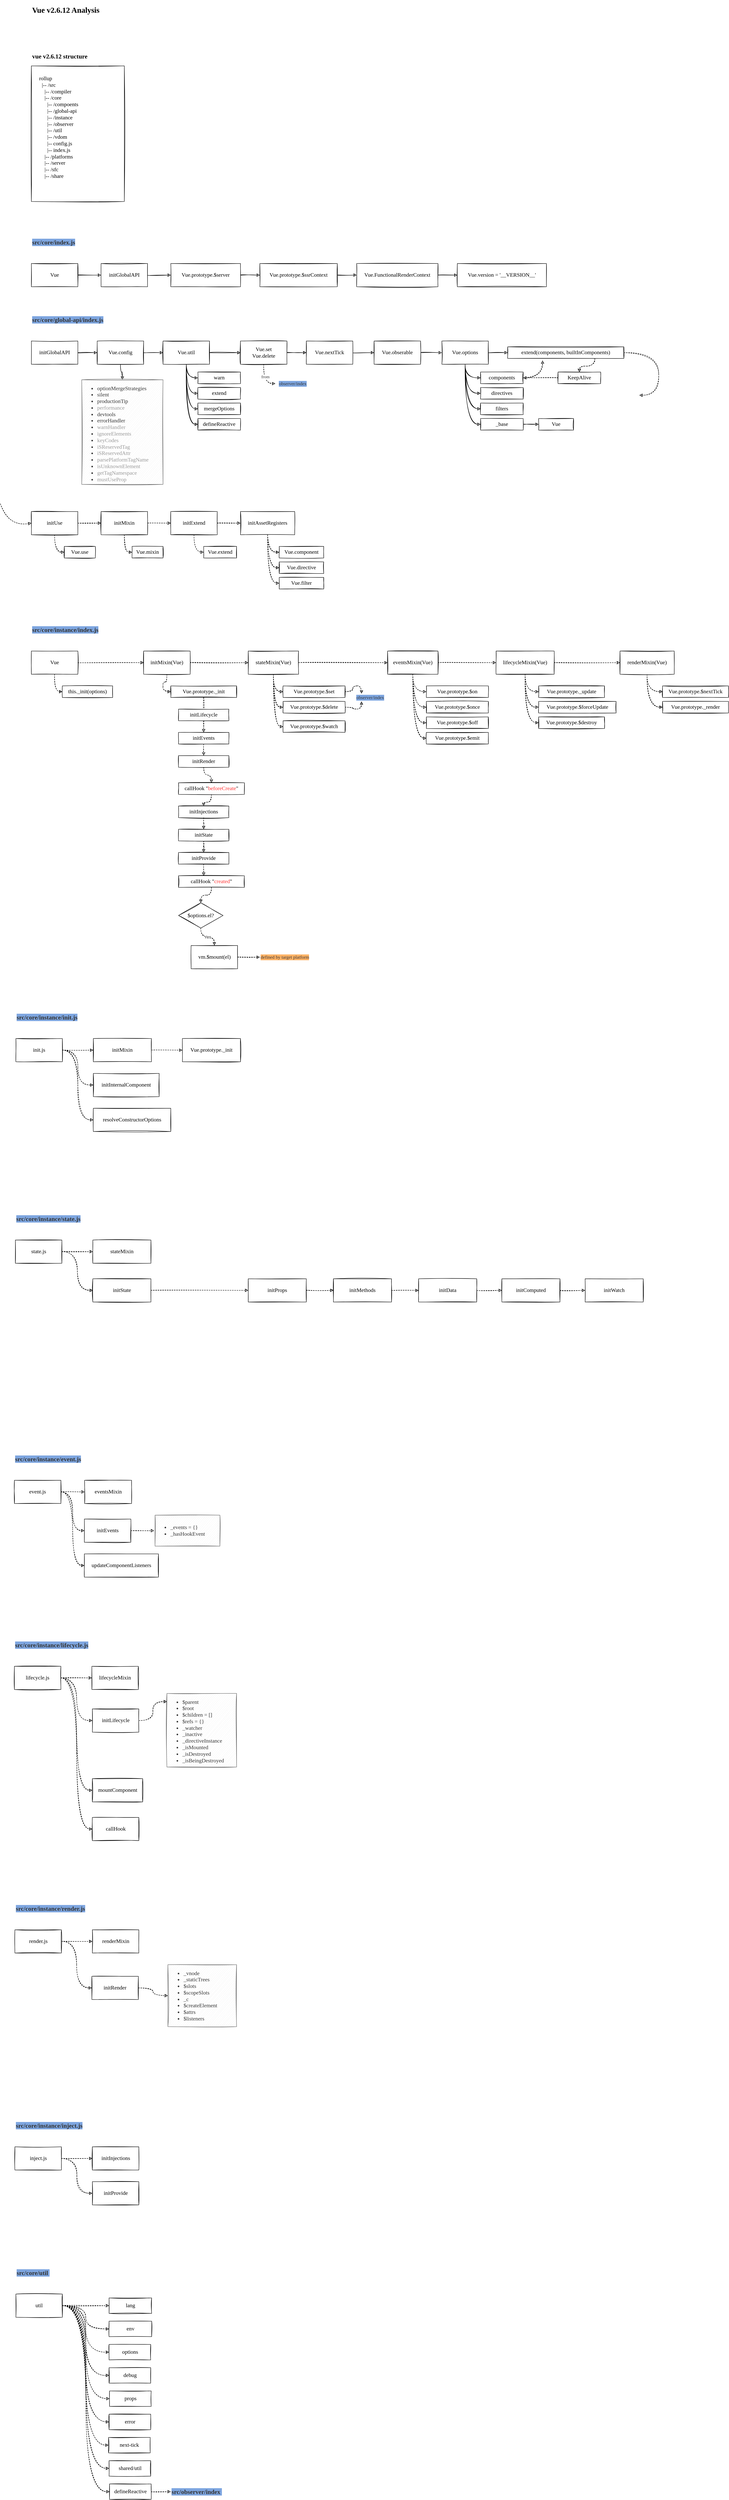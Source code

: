 <mxfile version="14.6.13" type="device"><diagram id="bDfrDaHuhaYi1z1ZSTKh" name="第 1 页"><mxGraphModel dx="2078" dy="1748" grid="1" gridSize="10" guides="1" tooltips="1" connect="1" arrows="1" fold="1" page="0" pageScale="1" pageWidth="827" pageHeight="1169" math="0" shadow="0"><root><mxCell id="0"/><mxCell id="1" parent="0"/><mxCell id="AzDOZVegjasBx3Cf421X-1" value="Vue v2.6.12 Analysis" style="text;html=1;strokeColor=none;fillColor=none;align=left;verticalAlign=middle;whiteSpace=wrap;rounded=0;fontFamily=Comic Sans MS;fontSize=20;fontStyle=1" vertex="1" parent="1"><mxGeometry x="-640" y="-760" width="250" height="50" as="geometry"/></mxCell><mxCell id="AzDOZVegjasBx3Cf421X-2" value="rollup&lt;br&gt;&amp;nbsp; |-- /src&lt;br&gt;&amp;nbsp; &amp;nbsp; |-- /compiler&lt;br&gt;&amp;nbsp; &amp;nbsp; |-- /core&lt;br&gt;&amp;nbsp; &amp;nbsp; &amp;nbsp; |-- /compoents&lt;br&gt;&amp;nbsp; &amp;nbsp; &amp;nbsp; |-- /global-api&lt;br&gt;&amp;nbsp; &amp;nbsp; &amp;nbsp; |-- /instance&lt;br&gt;&amp;nbsp; &amp;nbsp; &amp;nbsp; |-- /observer&lt;br&gt;&amp;nbsp; &amp;nbsp; &amp;nbsp; |-- /util&lt;br&gt;&amp;nbsp; &amp;nbsp; &amp;nbsp; |-- /vdom&lt;br&gt;&amp;nbsp; &amp;nbsp; &amp;nbsp; |-- config.js&lt;br&gt;&amp;nbsp; &amp;nbsp; &amp;nbsp; |-- index.js&lt;br&gt;&amp;nbsp; &amp;nbsp; |-- /platforms&lt;br&gt;&amp;nbsp; &amp;nbsp; |-- /server&lt;br&gt;&amp;nbsp; &amp;nbsp; |-- /sfc&lt;br&gt;&amp;nbsp; &amp;nbsp; |-- /share" style="whiteSpace=wrap;html=1;fontFamily=Comic Sans MS;sketch=1;fontSize=14;align=left;spacingLeft=20;verticalAlign=top;spacingTop=20;labelBackgroundColor=none;spacing=0;labelBorderColor=none;" vertex="1" parent="1"><mxGeometry x="-640" y="-590" width="240" height="350" as="geometry"/></mxCell><mxCell id="AzDOZVegjasBx3Cf421X-3" value="vue v2.6.12 structure" style="text;html=1;strokeColor=none;fillColor=none;align=left;verticalAlign=middle;whiteSpace=wrap;rounded=0;fontFamily=Comic Sans MS;fontSize=16;fontStyle=1" vertex="1" parent="1"><mxGeometry x="-640" y="-630" width="210" height="30" as="geometry"/></mxCell><mxCell id="AzDOZVegjasBx3Cf421X-7" value="src/core/index.js" style="text;html=1;strokeColor=none;fillColor=none;align=left;verticalAlign=middle;whiteSpace=wrap;rounded=0;fontFamily=Comic Sans MS;fontSize=16;fontStyle=1;labelBackgroundColor=#7EA6E0;fontColor=#333333;" vertex="1" parent="1"><mxGeometry x="-640" y="-150" width="210" height="30" as="geometry"/></mxCell><mxCell id="AzDOZVegjasBx3Cf421X-11" value="" style="edgeStyle=orthogonalEdgeStyle;orthogonalLoop=1;jettySize=auto;html=1;sketch=1;curved=1;" edge="1" parent="1" source="AzDOZVegjasBx3Cf421X-8" target="AzDOZVegjasBx3Cf421X-10"><mxGeometry relative="1" as="geometry"/></mxCell><mxCell id="AzDOZVegjasBx3Cf421X-8" value="Vue" style="whiteSpace=wrap;html=1;fontFamily=Comic Sans MS;sketch=1;fontSize=14;" vertex="1" parent="1"><mxGeometry x="-640" y="-80" width="120" height="60" as="geometry"/></mxCell><mxCell id="AzDOZVegjasBx3Cf421X-13" value="" style="edgeStyle=orthogonalEdgeStyle;curved=1;sketch=1;orthogonalLoop=1;jettySize=auto;html=1;" edge="1" parent="1" source="AzDOZVegjasBx3Cf421X-10" target="AzDOZVegjasBx3Cf421X-12"><mxGeometry relative="1" as="geometry"/></mxCell><mxCell id="AzDOZVegjasBx3Cf421X-10" value="initGlobalAPI" style="whiteSpace=wrap;html=1;fontFamily=Comic Sans MS;sketch=1;fontSize=14;" vertex="1" parent="1"><mxGeometry x="-460" y="-80" width="120" height="60" as="geometry"/></mxCell><mxCell id="AzDOZVegjasBx3Cf421X-15" value="" style="edgeStyle=orthogonalEdgeStyle;curved=1;sketch=1;orthogonalLoop=1;jettySize=auto;html=1;" edge="1" parent="1" source="AzDOZVegjasBx3Cf421X-12" target="AzDOZVegjasBx3Cf421X-14"><mxGeometry relative="1" as="geometry"/></mxCell><mxCell id="AzDOZVegjasBx3Cf421X-12" value="Vue.prototype.$server" style="whiteSpace=wrap;html=1;fontFamily=Comic Sans MS;sketch=1;fontSize=14;" vertex="1" parent="1"><mxGeometry x="-280" y="-80" width="180" height="60" as="geometry"/></mxCell><mxCell id="AzDOZVegjasBx3Cf421X-17" value="" style="edgeStyle=orthogonalEdgeStyle;curved=1;sketch=1;orthogonalLoop=1;jettySize=auto;html=1;" edge="1" parent="1" source="AzDOZVegjasBx3Cf421X-14" target="AzDOZVegjasBx3Cf421X-16"><mxGeometry relative="1" as="geometry"/></mxCell><mxCell id="AzDOZVegjasBx3Cf421X-14" value="Vue.prototype.$ssrContext" style="whiteSpace=wrap;html=1;fontFamily=Comic Sans MS;sketch=1;fontSize=14;" vertex="1" parent="1"><mxGeometry x="-50" y="-80" width="200" height="60" as="geometry"/></mxCell><mxCell id="AzDOZVegjasBx3Cf421X-19" value="" style="edgeStyle=orthogonalEdgeStyle;curved=1;sketch=1;orthogonalLoop=1;jettySize=auto;html=1;" edge="1" parent="1" source="AzDOZVegjasBx3Cf421X-16" target="AzDOZVegjasBx3Cf421X-18"><mxGeometry relative="1" as="geometry"/></mxCell><mxCell id="AzDOZVegjasBx3Cf421X-16" value="Vue.FunctionalRenderContext" style="whiteSpace=wrap;html=1;fontFamily=Comic Sans MS;sketch=1;fontSize=14;" vertex="1" parent="1"><mxGeometry x="200" y="-80" width="210" height="60" as="geometry"/></mxCell><mxCell id="AzDOZVegjasBx3Cf421X-18" value="Vue.version = '__VERSION__'" style="whiteSpace=wrap;html=1;fontFamily=Comic Sans MS;sketch=1;fontSize=14;" vertex="1" parent="1"><mxGeometry x="460" y="-80" width="230" height="60" as="geometry"/></mxCell><mxCell id="AzDOZVegjasBx3Cf421X-20" value="src/core/global-api/index.js" style="text;html=1;strokeColor=none;fillColor=none;align=left;verticalAlign=middle;whiteSpace=wrap;rounded=0;fontFamily=Comic Sans MS;fontSize=16;fontStyle=1;labelBackgroundColor=#7EA6E0;fontColor=#333333;" vertex="1" parent="1"><mxGeometry x="-640" y="50" width="230" height="30" as="geometry"/></mxCell><mxCell id="AzDOZVegjasBx3Cf421X-23" value="" style="edgeStyle=orthogonalEdgeStyle;curved=1;sketch=1;orthogonalLoop=1;jettySize=auto;html=1;" edge="1" parent="1" source="AzDOZVegjasBx3Cf421X-21" target="AzDOZVegjasBx3Cf421X-22"><mxGeometry relative="1" as="geometry"/></mxCell><mxCell id="AzDOZVegjasBx3Cf421X-21" value="initGlobalAPI" style="whiteSpace=wrap;html=1;fontFamily=Comic Sans MS;sketch=1;fontSize=14;" vertex="1" parent="1"><mxGeometry x="-640" y="120" width="120" height="60" as="geometry"/></mxCell><mxCell id="AzDOZVegjasBx3Cf421X-25" value="" style="edgeStyle=orthogonalEdgeStyle;curved=1;sketch=1;orthogonalLoop=1;jettySize=auto;html=1;" edge="1" parent="1" source="AzDOZVegjasBx3Cf421X-22" target="AzDOZVegjasBx3Cf421X-24"><mxGeometry relative="1" as="geometry"/></mxCell><mxCell id="AzDOZVegjasBx3Cf421X-39" value="" style="edgeStyle=orthogonalEdgeStyle;curved=1;sketch=1;orthogonalLoop=1;jettySize=auto;html=1;" edge="1" parent="1" source="AzDOZVegjasBx3Cf421X-22" target="AzDOZVegjasBx3Cf421X-36"><mxGeometry relative="1" as="geometry"/></mxCell><mxCell id="AzDOZVegjasBx3Cf421X-22" value="Vue.config" style="whiteSpace=wrap;html=1;fontFamily=Comic Sans MS;sketch=1;fontSize=14;" vertex="1" parent="1"><mxGeometry x="-470" y="120" width="120" height="60" as="geometry"/></mxCell><mxCell id="AzDOZVegjasBx3Cf421X-30" style="edgeStyle=orthogonalEdgeStyle;curved=1;sketch=1;orthogonalLoop=1;jettySize=auto;html=1;entryX=0;entryY=0.5;entryDx=0;entryDy=0;" edge="1" parent="1" source="AzDOZVegjasBx3Cf421X-24" target="AzDOZVegjasBx3Cf421X-26"><mxGeometry relative="1" as="geometry"/></mxCell><mxCell id="AzDOZVegjasBx3Cf421X-31" style="edgeStyle=orthogonalEdgeStyle;curved=1;sketch=1;orthogonalLoop=1;jettySize=auto;html=1;entryX=0;entryY=0.5;entryDx=0;entryDy=0;" edge="1" parent="1" source="AzDOZVegjasBx3Cf421X-24" target="AzDOZVegjasBx3Cf421X-27"><mxGeometry relative="1" as="geometry"/></mxCell><mxCell id="AzDOZVegjasBx3Cf421X-32" style="edgeStyle=orthogonalEdgeStyle;curved=1;sketch=1;orthogonalLoop=1;jettySize=auto;html=1;entryX=0;entryY=0.5;entryDx=0;entryDy=0;" edge="1" parent="1" source="AzDOZVegjasBx3Cf421X-24" target="AzDOZVegjasBx3Cf421X-28"><mxGeometry relative="1" as="geometry"/></mxCell><mxCell id="AzDOZVegjasBx3Cf421X-33" style="edgeStyle=orthogonalEdgeStyle;curved=1;sketch=1;orthogonalLoop=1;jettySize=auto;html=1;entryX=0;entryY=0.5;entryDx=0;entryDy=0;" edge="1" parent="1" source="AzDOZVegjasBx3Cf421X-24" target="AzDOZVegjasBx3Cf421X-29"><mxGeometry relative="1" as="geometry"/></mxCell><mxCell id="AzDOZVegjasBx3Cf421X-41" value="" style="edgeStyle=orthogonalEdgeStyle;curved=1;sketch=1;orthogonalLoop=1;jettySize=auto;html=1;" edge="1" parent="1" source="AzDOZVegjasBx3Cf421X-24" target="AzDOZVegjasBx3Cf421X-40"><mxGeometry relative="1" as="geometry"/></mxCell><mxCell id="AzDOZVegjasBx3Cf421X-24" value="Vue.util" style="whiteSpace=wrap;html=1;fontFamily=Comic Sans MS;sketch=1;fontSize=14;" vertex="1" parent="1"><mxGeometry x="-300" y="120" width="120" height="60" as="geometry"/></mxCell><mxCell id="AzDOZVegjasBx3Cf421X-26" value="warn" style="whiteSpace=wrap;html=1;fontFamily=Comic Sans MS;sketch=1;fontSize=14;" vertex="1" parent="1"><mxGeometry x="-210" y="200" width="110" height="30" as="geometry"/></mxCell><mxCell id="AzDOZVegjasBx3Cf421X-27" value="extend" style="whiteSpace=wrap;html=1;fontFamily=Comic Sans MS;sketch=1;fontSize=14;" vertex="1" parent="1"><mxGeometry x="-210" y="240" width="110" height="30" as="geometry"/></mxCell><mxCell id="AzDOZVegjasBx3Cf421X-28" value="mergeOptions" style="whiteSpace=wrap;html=1;fontFamily=Comic Sans MS;sketch=1;fontSize=14;" vertex="1" parent="1"><mxGeometry x="-210" y="280" width="110" height="30" as="geometry"/></mxCell><mxCell id="AzDOZVegjasBx3Cf421X-29" value="defineReactive" style="whiteSpace=wrap;html=1;fontFamily=Comic Sans MS;sketch=1;fontSize=14;" vertex="1" parent="1"><mxGeometry x="-210" y="320" width="110" height="30" as="geometry"/></mxCell><mxCell id="AzDOZVegjasBx3Cf421X-36" value="&lt;ul&gt;&lt;li&gt;optionMergeStrategies&lt;/li&gt;&lt;li&gt;silent&lt;/li&gt;&lt;li&gt;productionTip&lt;/li&gt;&lt;li&gt;&lt;font color=&quot;#999999&quot;&gt;performance&lt;/font&gt;&lt;/li&gt;&lt;li&gt;devtools&lt;/li&gt;&lt;li&gt;errorHandler&lt;/li&gt;&lt;li&gt;&lt;font color=&quot;#999999&quot;&gt;warnHandler&lt;/font&gt;&lt;/li&gt;&lt;li&gt;&lt;font color=&quot;#999999&quot;&gt;ignoreElements&lt;/font&gt;&lt;/li&gt;&lt;li&gt;&lt;font color=&quot;#999999&quot;&gt;keyCodes&lt;/font&gt;&lt;/li&gt;&lt;li&gt;&lt;font color=&quot;#999999&quot;&gt;iSReservedTag&lt;/font&gt;&lt;/li&gt;&lt;li&gt;&lt;font color=&quot;#999999&quot;&gt;iSReservedAttr&lt;/font&gt;&lt;/li&gt;&lt;li&gt;&lt;font color=&quot;#999999&quot;&gt;parsePlatformTagName&lt;/font&gt;&lt;/li&gt;&lt;li&gt;&lt;font color=&quot;#999999&quot;&gt;isUnknownElement&lt;/font&gt;&lt;/li&gt;&lt;li&gt;&lt;font color=&quot;#999999&quot;&gt;getTagNamespace&lt;/font&gt;&lt;/li&gt;&lt;li&gt;&lt;font color=&quot;#999999&quot;&gt;mustUseProp&lt;/font&gt;&lt;/li&gt;&lt;/ul&gt;" style="text;strokeColor=#666666;fillColor=#f5f5f5;html=1;whiteSpace=wrap;verticalAlign=middle;overflow=hidden;fontFamily=Comic Sans MS;fontSize=14;spacing=0;fontColor=#333333;sketch=1;" vertex="1" parent="1"><mxGeometry x="-510" y="220" width="210" height="270" as="geometry"/></mxCell><mxCell id="AzDOZVegjasBx3Cf421X-43" value="" style="edgeStyle=orthogonalEdgeStyle;curved=1;sketch=1;orthogonalLoop=1;jettySize=auto;html=1;" edge="1" parent="1" source="AzDOZVegjasBx3Cf421X-40" target="AzDOZVegjasBx3Cf421X-42"><mxGeometry relative="1" as="geometry"/></mxCell><mxCell id="AzDOZVegjasBx3Cf421X-128" style="edgeStyle=orthogonalEdgeStyle;curved=1;sketch=1;orthogonalLoop=1;jettySize=auto;html=1;entryX=0;entryY=0.5;entryDx=0;entryDy=0;dashed=1;fontFamily=Comic Sans MS;fontColor=#333333;" edge="1" parent="1" source="AzDOZVegjasBx3Cf421X-40" target="AzDOZVegjasBx3Cf421X-127"><mxGeometry relative="1" as="geometry"/></mxCell><mxCell id="AzDOZVegjasBx3Cf421X-129" value="from" style="edgeLabel;html=1;align=center;verticalAlign=middle;resizable=0;points=[];fontFamily=Comic Sans MS;fontColor=#333333;" vertex="1" connectable="0" parent="AzDOZVegjasBx3Cf421X-128"><mxGeometry x="-0.209" y="4" relative="1" as="geometry"><mxPoint as="offset"/></mxGeometry></mxCell><mxCell id="AzDOZVegjasBx3Cf421X-40" value="Vue.set&lt;br&gt;Vue.delete" style="whiteSpace=wrap;html=1;fontFamily=Comic Sans MS;sketch=1;fontSize=14;" vertex="1" parent="1"><mxGeometry x="-100" y="120" width="120" height="60" as="geometry"/></mxCell><mxCell id="AzDOZVegjasBx3Cf421X-45" value="" style="edgeStyle=orthogonalEdgeStyle;curved=1;sketch=1;orthogonalLoop=1;jettySize=auto;html=1;" edge="1" parent="1" source="AzDOZVegjasBx3Cf421X-42" target="AzDOZVegjasBx3Cf421X-44"><mxGeometry relative="1" as="geometry"/></mxCell><mxCell id="AzDOZVegjasBx3Cf421X-42" value="Vue.nextTick" style="whiteSpace=wrap;html=1;fontFamily=Comic Sans MS;sketch=1;fontSize=14;" vertex="1" parent="1"><mxGeometry x="70" y="120" width="120" height="60" as="geometry"/></mxCell><mxCell id="AzDOZVegjasBx3Cf421X-47" value="" style="edgeStyle=orthogonalEdgeStyle;curved=1;sketch=1;orthogonalLoop=1;jettySize=auto;html=1;" edge="1" parent="1" source="AzDOZVegjasBx3Cf421X-44" target="AzDOZVegjasBx3Cf421X-46"><mxGeometry relative="1" as="geometry"/></mxCell><mxCell id="AzDOZVegjasBx3Cf421X-44" value="Vue.obserable" style="whiteSpace=wrap;html=1;fontFamily=Comic Sans MS;sketch=1;fontSize=14;" vertex="1" parent="1"><mxGeometry x="245" y="120" width="120" height="60" as="geometry"/></mxCell><mxCell id="AzDOZVegjasBx3Cf421X-52" style="edgeStyle=orthogonalEdgeStyle;curved=1;sketch=1;orthogonalLoop=1;jettySize=auto;html=1;entryX=0;entryY=0.5;entryDx=0;entryDy=0;" edge="1" parent="1" source="AzDOZVegjasBx3Cf421X-46" target="AzDOZVegjasBx3Cf421X-49"><mxGeometry relative="1" as="geometry"/></mxCell><mxCell id="AzDOZVegjasBx3Cf421X-53" style="edgeStyle=orthogonalEdgeStyle;curved=1;sketch=1;orthogonalLoop=1;jettySize=auto;html=1;entryX=0;entryY=0.5;entryDx=0;entryDy=0;" edge="1" parent="1" source="AzDOZVegjasBx3Cf421X-46" target="AzDOZVegjasBx3Cf421X-50"><mxGeometry relative="1" as="geometry"/></mxCell><mxCell id="AzDOZVegjasBx3Cf421X-54" style="edgeStyle=orthogonalEdgeStyle;curved=1;sketch=1;orthogonalLoop=1;jettySize=auto;html=1;entryX=0;entryY=0.5;entryDx=0;entryDy=0;" edge="1" parent="1" source="AzDOZVegjasBx3Cf421X-46" target="AzDOZVegjasBx3Cf421X-51"><mxGeometry relative="1" as="geometry"/></mxCell><mxCell id="AzDOZVegjasBx3Cf421X-56" style="edgeStyle=orthogonalEdgeStyle;curved=1;sketch=1;orthogonalLoop=1;jettySize=auto;html=1;entryX=0;entryY=0.5;entryDx=0;entryDy=0;" edge="1" parent="1" source="AzDOZVegjasBx3Cf421X-46" target="AzDOZVegjasBx3Cf421X-55"><mxGeometry relative="1" as="geometry"/></mxCell><mxCell id="AzDOZVegjasBx3Cf421X-60" value="" style="edgeStyle=orthogonalEdgeStyle;curved=1;sketch=1;orthogonalLoop=1;jettySize=auto;html=1;" edge="1" parent="1" source="AzDOZVegjasBx3Cf421X-46" target="AzDOZVegjasBx3Cf421X-59"><mxGeometry relative="1" as="geometry"/></mxCell><mxCell id="AzDOZVegjasBx3Cf421X-46" value="Vue.options" style="whiteSpace=wrap;html=1;fontFamily=Comic Sans MS;sketch=1;fontSize=14;" vertex="1" parent="1"><mxGeometry x="420" y="120" width="120" height="60" as="geometry"/></mxCell><mxCell id="AzDOZVegjasBx3Cf421X-61" style="edgeStyle=orthogonalEdgeStyle;curved=1;sketch=1;orthogonalLoop=1;jettySize=auto;html=1;dashed=1;" edge="1" parent="1" source="AzDOZVegjasBx3Cf421X-49"><mxGeometry relative="1" as="geometry"><mxPoint x="680" y="170" as="targetPoint"/></mxGeometry></mxCell><mxCell id="AzDOZVegjasBx3Cf421X-49" value="components" style="whiteSpace=wrap;html=1;fontFamily=Comic Sans MS;sketch=1;fontSize=14;" vertex="1" parent="1"><mxGeometry x="520" y="200" width="110" height="30" as="geometry"/></mxCell><mxCell id="AzDOZVegjasBx3Cf421X-50" value="directives" style="whiteSpace=wrap;html=1;fontFamily=Comic Sans MS;sketch=1;fontSize=14;" vertex="1" parent="1"><mxGeometry x="520" y="240" width="110" height="30" as="geometry"/></mxCell><mxCell id="AzDOZVegjasBx3Cf421X-51" value="filters" style="whiteSpace=wrap;html=1;fontFamily=Comic Sans MS;sketch=1;fontSize=14;" vertex="1" parent="1"><mxGeometry x="520" y="280" width="110" height="30" as="geometry"/></mxCell><mxCell id="AzDOZVegjasBx3Cf421X-58" value="" style="edgeStyle=orthogonalEdgeStyle;curved=1;sketch=1;orthogonalLoop=1;jettySize=auto;html=1;" edge="1" parent="1" source="AzDOZVegjasBx3Cf421X-55" target="AzDOZVegjasBx3Cf421X-57"><mxGeometry relative="1" as="geometry"/></mxCell><mxCell id="AzDOZVegjasBx3Cf421X-55" value="_base" style="whiteSpace=wrap;html=1;fontFamily=Comic Sans MS;sketch=1;fontSize=14;" vertex="1" parent="1"><mxGeometry x="520" y="320" width="110" height="30" as="geometry"/></mxCell><mxCell id="AzDOZVegjasBx3Cf421X-57" value="Vue" style="whiteSpace=wrap;html=1;fontFamily=Comic Sans MS;sketch=1;fontSize=14;" vertex="1" parent="1"><mxGeometry x="670" y="320" width="90" height="30" as="geometry"/></mxCell><mxCell id="AzDOZVegjasBx3Cf421X-63" style="edgeStyle=orthogonalEdgeStyle;curved=1;sketch=1;orthogonalLoop=1;jettySize=auto;html=1;entryX=0.5;entryY=0;entryDx=0;entryDy=0;dashed=1;exitX=0.75;exitY=1;exitDx=0;exitDy=0;" edge="1" parent="1" source="AzDOZVegjasBx3Cf421X-59" target="AzDOZVegjasBx3Cf421X-62"><mxGeometry relative="1" as="geometry"/></mxCell><mxCell id="AzDOZVegjasBx3Cf421X-65" style="edgeStyle=orthogonalEdgeStyle;curved=1;sketch=1;orthogonalLoop=1;jettySize=auto;html=1;dashed=1;" edge="1" parent="1" source="AzDOZVegjasBx3Cf421X-59"><mxGeometry relative="1" as="geometry"><mxPoint x="930" y="260" as="targetPoint"/><Array as="points"><mxPoint x="980" y="150"/><mxPoint x="980" y="260"/></Array></mxGeometry></mxCell><mxCell id="AzDOZVegjasBx3Cf421X-59" value="extend(components, builtInComponents)" style="whiteSpace=wrap;html=1;fontFamily=Comic Sans MS;sketch=1;fontSize=14;" vertex="1" parent="1"><mxGeometry x="590" y="135" width="300" height="30" as="geometry"/></mxCell><mxCell id="AzDOZVegjasBx3Cf421X-64" style="edgeStyle=orthogonalEdgeStyle;curved=1;sketch=1;orthogonalLoop=1;jettySize=auto;html=1;dashed=1;" edge="1" parent="1" source="AzDOZVegjasBx3Cf421X-62" target="AzDOZVegjasBx3Cf421X-49"><mxGeometry relative="1" as="geometry"/></mxCell><mxCell id="AzDOZVegjasBx3Cf421X-62" value="KeepAlive" style="whiteSpace=wrap;html=1;fontFamily=Comic Sans MS;sketch=1;fontSize=14;" vertex="1" parent="1"><mxGeometry x="720" y="200" width="110" height="30" as="geometry"/></mxCell><mxCell id="AzDOZVegjasBx3Cf421X-69" value="" style="edgeStyle=orthogonalEdgeStyle;curved=1;sketch=1;orthogonalLoop=1;jettySize=auto;html=1;dashed=1;" edge="1" parent="1" source="AzDOZVegjasBx3Cf421X-66" target="AzDOZVegjasBx3Cf421X-68"><mxGeometry relative="1" as="geometry"/></mxCell><mxCell id="AzDOZVegjasBx3Cf421X-75" style="edgeStyle=orthogonalEdgeStyle;curved=1;sketch=1;orthogonalLoop=1;jettySize=auto;html=1;entryX=0;entryY=0.5;entryDx=0;entryDy=0;dashed=1;" edge="1" parent="1" source="AzDOZVegjasBx3Cf421X-66" target="AzDOZVegjasBx3Cf421X-74"><mxGeometry relative="1" as="geometry"/></mxCell><mxCell id="AzDOZVegjasBx3Cf421X-66" value="initUse" style="whiteSpace=wrap;html=1;fontFamily=Comic Sans MS;sketch=1;fontSize=14;" vertex="1" parent="1"><mxGeometry x="-640" y="560" width="120" height="60" as="geometry"/></mxCell><mxCell id="AzDOZVegjasBx3Cf421X-67" value="" style="endArrow=classic;html=1;dashed=1;entryX=0;entryY=0.5;entryDx=0;entryDy=0;sketch=1;curved=1;" edge="1" parent="1" target="AzDOZVegjasBx3Cf421X-66"><mxGeometry width="50" height="50" relative="1" as="geometry"><mxPoint x="-720" y="540" as="sourcePoint"/><mxPoint x="-670" y="490" as="targetPoint"/><Array as="points"><mxPoint x="-700" y="600"/></Array></mxGeometry></mxCell><mxCell id="AzDOZVegjasBx3Cf421X-71" value="" style="edgeStyle=orthogonalEdgeStyle;curved=1;sketch=1;orthogonalLoop=1;jettySize=auto;html=1;dashed=1;" edge="1" parent="1" source="AzDOZVegjasBx3Cf421X-68" target="AzDOZVegjasBx3Cf421X-70"><mxGeometry relative="1" as="geometry"/></mxCell><mxCell id="AzDOZVegjasBx3Cf421X-77" style="edgeStyle=orthogonalEdgeStyle;curved=1;sketch=1;orthogonalLoop=1;jettySize=auto;html=1;entryX=0;entryY=0.5;entryDx=0;entryDy=0;dashed=1;" edge="1" parent="1" source="AzDOZVegjasBx3Cf421X-68" target="AzDOZVegjasBx3Cf421X-76"><mxGeometry relative="1" as="geometry"/></mxCell><mxCell id="AzDOZVegjasBx3Cf421X-68" value="initMixin" style="whiteSpace=wrap;html=1;fontFamily=Comic Sans MS;sketch=1;fontSize=14;" vertex="1" parent="1"><mxGeometry x="-460" y="560" width="120" height="60" as="geometry"/></mxCell><mxCell id="AzDOZVegjasBx3Cf421X-73" value="" style="edgeStyle=orthogonalEdgeStyle;curved=1;sketch=1;orthogonalLoop=1;jettySize=auto;html=1;dashed=1;" edge="1" parent="1" source="AzDOZVegjasBx3Cf421X-70" target="AzDOZVegjasBx3Cf421X-72"><mxGeometry relative="1" as="geometry"/></mxCell><mxCell id="AzDOZVegjasBx3Cf421X-79" style="edgeStyle=orthogonalEdgeStyle;curved=1;sketch=1;orthogonalLoop=1;jettySize=auto;html=1;entryX=0;entryY=0.5;entryDx=0;entryDy=0;dashed=1;" edge="1" parent="1" source="AzDOZVegjasBx3Cf421X-70" target="AzDOZVegjasBx3Cf421X-78"><mxGeometry relative="1" as="geometry"/></mxCell><mxCell id="AzDOZVegjasBx3Cf421X-70" value="initExtend" style="whiteSpace=wrap;html=1;fontFamily=Comic Sans MS;sketch=1;fontSize=14;" vertex="1" parent="1"><mxGeometry x="-280" y="560" width="120" height="60" as="geometry"/></mxCell><mxCell id="AzDOZVegjasBx3Cf421X-83" style="edgeStyle=orthogonalEdgeStyle;curved=1;sketch=1;orthogonalLoop=1;jettySize=auto;html=1;entryX=0;entryY=0.5;entryDx=0;entryDy=0;dashed=1;" edge="1" parent="1" source="AzDOZVegjasBx3Cf421X-72" target="AzDOZVegjasBx3Cf421X-80"><mxGeometry relative="1" as="geometry"/></mxCell><mxCell id="AzDOZVegjasBx3Cf421X-84" style="edgeStyle=orthogonalEdgeStyle;curved=1;sketch=1;orthogonalLoop=1;jettySize=auto;html=1;entryX=0;entryY=0.5;entryDx=0;entryDy=0;dashed=1;" edge="1" parent="1" source="AzDOZVegjasBx3Cf421X-72" target="AzDOZVegjasBx3Cf421X-81"><mxGeometry relative="1" as="geometry"/></mxCell><mxCell id="AzDOZVegjasBx3Cf421X-85" style="edgeStyle=orthogonalEdgeStyle;curved=1;sketch=1;orthogonalLoop=1;jettySize=auto;html=1;entryX=0;entryY=0.5;entryDx=0;entryDy=0;dashed=1;" edge="1" parent="1" source="AzDOZVegjasBx3Cf421X-72" target="AzDOZVegjasBx3Cf421X-82"><mxGeometry relative="1" as="geometry"/></mxCell><mxCell id="AzDOZVegjasBx3Cf421X-72" value="initAssetRegisters" style="whiteSpace=wrap;html=1;fontFamily=Comic Sans MS;sketch=1;fontSize=14;" vertex="1" parent="1"><mxGeometry x="-100" y="560" width="140" height="60" as="geometry"/></mxCell><mxCell id="AzDOZVegjasBx3Cf421X-74" value="Vue.use" style="whiteSpace=wrap;html=1;fontFamily=Comic Sans MS;sketch=1;fontSize=14;" vertex="1" parent="1"><mxGeometry x="-555" y="650" width="80" height="30" as="geometry"/></mxCell><mxCell id="AzDOZVegjasBx3Cf421X-76" value="Vue.mixin" style="whiteSpace=wrap;html=1;fontFamily=Comic Sans MS;sketch=1;fontSize=14;" vertex="1" parent="1"><mxGeometry x="-380" y="650" width="80" height="30" as="geometry"/></mxCell><mxCell id="AzDOZVegjasBx3Cf421X-78" value="Vue.extend" style="whiteSpace=wrap;html=1;fontFamily=Comic Sans MS;sketch=1;fontSize=14;" vertex="1" parent="1"><mxGeometry x="-195" y="650" width="85" height="30" as="geometry"/></mxCell><mxCell id="AzDOZVegjasBx3Cf421X-80" value="Vue.component" style="whiteSpace=wrap;html=1;fontFamily=Comic Sans MS;sketch=1;fontSize=14;" vertex="1" parent="1"><mxGeometry y="650" width="115" height="30" as="geometry"/></mxCell><mxCell id="AzDOZVegjasBx3Cf421X-81" value="Vue.directive" style="whiteSpace=wrap;html=1;fontFamily=Comic Sans MS;sketch=1;fontSize=14;" vertex="1" parent="1"><mxGeometry y="690" width="115" height="30" as="geometry"/></mxCell><mxCell id="AzDOZVegjasBx3Cf421X-82" value="Vue.filter" style="whiteSpace=wrap;html=1;fontFamily=Comic Sans MS;sketch=1;fontSize=14;" vertex="1" parent="1"><mxGeometry y="730" width="115" height="30" as="geometry"/></mxCell><mxCell id="AzDOZVegjasBx3Cf421X-86" value="src/core/instance/index.js" style="text;html=1;strokeColor=none;fillColor=none;align=left;verticalAlign=middle;whiteSpace=wrap;rounded=0;fontFamily=Comic Sans MS;fontSize=16;fontStyle=1;labelBackgroundColor=#7EA6E0;fontColor=#333333;" vertex="1" parent="1"><mxGeometry x="-640" y="850" width="230" height="30" as="geometry"/></mxCell><mxCell id="AzDOZVegjasBx3Cf421X-89" value="" style="edgeStyle=orthogonalEdgeStyle;curved=1;sketch=1;orthogonalLoop=1;jettySize=auto;html=1;dashed=1;fontColor=#333333;" edge="1" parent="1" source="AzDOZVegjasBx3Cf421X-87" target="AzDOZVegjasBx3Cf421X-88"><mxGeometry relative="1" as="geometry"/></mxCell><mxCell id="AzDOZVegjasBx3Cf421X-92" style="edgeStyle=orthogonalEdgeStyle;curved=1;sketch=1;orthogonalLoop=1;jettySize=auto;html=1;entryX=0;entryY=0.5;entryDx=0;entryDy=0;dashed=1;fontColor=#333333;" edge="1" parent="1" source="AzDOZVegjasBx3Cf421X-87" target="AzDOZVegjasBx3Cf421X-91"><mxGeometry relative="1" as="geometry"/></mxCell><mxCell id="AzDOZVegjasBx3Cf421X-87" value="Vue" style="whiteSpace=wrap;html=1;fontFamily=Comic Sans MS;sketch=1;fontSize=14;" vertex="1" parent="1"><mxGeometry x="-640" y="920" width="120" height="60" as="geometry"/></mxCell><mxCell id="AzDOZVegjasBx3Cf421X-94" value="" style="edgeStyle=orthogonalEdgeStyle;curved=1;sketch=1;orthogonalLoop=1;jettySize=auto;html=1;dashed=1;fontColor=#333333;" edge="1" parent="1" source="AzDOZVegjasBx3Cf421X-88" target="AzDOZVegjasBx3Cf421X-93"><mxGeometry relative="1" as="geometry"/></mxCell><mxCell id="AzDOZVegjasBx3Cf421X-103" style="edgeStyle=orthogonalEdgeStyle;curved=1;sketch=1;orthogonalLoop=1;jettySize=auto;html=1;entryX=0;entryY=0.5;entryDx=0;entryDy=0;dashed=1;fontColor=#333333;" edge="1" parent="1" source="AzDOZVegjasBx3Cf421X-88" target="AzDOZVegjasBx3Cf421X-102"><mxGeometry relative="1" as="geometry"/></mxCell><mxCell id="AzDOZVegjasBx3Cf421X-88" value="initMixin(Vue)" style="whiteSpace=wrap;html=1;fontFamily=Comic Sans MS;sketch=1;fontSize=14;" vertex="1" parent="1"><mxGeometry x="-350" y="920" width="120" height="60" as="geometry"/></mxCell><mxCell id="AzDOZVegjasBx3Cf421X-91" value="this._init(options)" style="whiteSpace=wrap;html=1;fontFamily=Comic Sans MS;sketch=1;fontSize=14;" vertex="1" parent="1"><mxGeometry x="-560" y="1010" width="130" height="30" as="geometry"/></mxCell><mxCell id="AzDOZVegjasBx3Cf421X-96" value="" style="edgeStyle=orthogonalEdgeStyle;curved=1;sketch=1;orthogonalLoop=1;jettySize=auto;html=1;dashed=1;fontColor=#333333;" edge="1" parent="1" source="AzDOZVegjasBx3Cf421X-93" target="AzDOZVegjasBx3Cf421X-95"><mxGeometry relative="1" as="geometry"/></mxCell><mxCell id="AzDOZVegjasBx3Cf421X-134" style="edgeStyle=orthogonalEdgeStyle;curved=1;sketch=1;orthogonalLoop=1;jettySize=auto;html=1;entryX=0;entryY=0.5;entryDx=0;entryDy=0;dashed=1;fontFamily=Comic Sans MS;fontColor=#333333;" edge="1" parent="1" source="AzDOZVegjasBx3Cf421X-93" target="AzDOZVegjasBx3Cf421X-132"><mxGeometry relative="1" as="geometry"/></mxCell><mxCell id="AzDOZVegjasBx3Cf421X-135" style="edgeStyle=orthogonalEdgeStyle;curved=1;sketch=1;orthogonalLoop=1;jettySize=auto;html=1;entryX=0;entryY=0.5;entryDx=0;entryDy=0;dashed=1;fontFamily=Comic Sans MS;fontColor=#333333;" edge="1" parent="1" source="AzDOZVegjasBx3Cf421X-93" target="AzDOZVegjasBx3Cf421X-133"><mxGeometry relative="1" as="geometry"/></mxCell><mxCell id="AzDOZVegjasBx3Cf421X-139" style="edgeStyle=orthogonalEdgeStyle;curved=1;sketch=1;orthogonalLoop=1;jettySize=auto;html=1;entryX=0;entryY=0.5;entryDx=0;entryDy=0;dashed=1;fontFamily=Comic Sans MS;fontColor=#333333;" edge="1" parent="1" source="AzDOZVegjasBx3Cf421X-93" target="AzDOZVegjasBx3Cf421X-138"><mxGeometry relative="1" as="geometry"/></mxCell><mxCell id="AzDOZVegjasBx3Cf421X-93" value="stateMixin(Vue)" style="whiteSpace=wrap;html=1;fontFamily=Comic Sans MS;sketch=1;fontSize=14;" vertex="1" parent="1"><mxGeometry x="-80" y="920" width="130" height="60" as="geometry"/></mxCell><mxCell id="AzDOZVegjasBx3Cf421X-98" value="" style="edgeStyle=orthogonalEdgeStyle;curved=1;sketch=1;orthogonalLoop=1;jettySize=auto;html=1;dashed=1;fontColor=#333333;" edge="1" parent="1" source="AzDOZVegjasBx3Cf421X-95" target="AzDOZVegjasBx3Cf421X-97"><mxGeometry relative="1" as="geometry"/></mxCell><mxCell id="AzDOZVegjasBx3Cf421X-154" style="edgeStyle=orthogonalEdgeStyle;curved=1;sketch=1;orthogonalLoop=1;jettySize=auto;html=1;entryX=0;entryY=0.5;entryDx=0;entryDy=0;dashed=1;fontFamily=Comic Sans MS;fontColor=#333333;" edge="1" parent="1" source="AzDOZVegjasBx3Cf421X-95" target="AzDOZVegjasBx3Cf421X-150"><mxGeometry relative="1" as="geometry"/></mxCell><mxCell id="AzDOZVegjasBx3Cf421X-155" style="edgeStyle=orthogonalEdgeStyle;curved=1;sketch=1;orthogonalLoop=1;jettySize=auto;html=1;entryX=0;entryY=0.5;entryDx=0;entryDy=0;dashed=1;fontFamily=Comic Sans MS;fontColor=#333333;" edge="1" parent="1" source="AzDOZVegjasBx3Cf421X-95" target="AzDOZVegjasBx3Cf421X-151"><mxGeometry relative="1" as="geometry"/></mxCell><mxCell id="AzDOZVegjasBx3Cf421X-156" style="edgeStyle=orthogonalEdgeStyle;curved=1;sketch=1;orthogonalLoop=1;jettySize=auto;html=1;entryX=0;entryY=0.5;entryDx=0;entryDy=0;dashed=1;fontFamily=Comic Sans MS;fontColor=#333333;" edge="1" parent="1" source="AzDOZVegjasBx3Cf421X-95" target="AzDOZVegjasBx3Cf421X-152"><mxGeometry relative="1" as="geometry"/></mxCell><mxCell id="AzDOZVegjasBx3Cf421X-157" style="edgeStyle=orthogonalEdgeStyle;curved=1;sketch=1;orthogonalLoop=1;jettySize=auto;html=1;entryX=0;entryY=0.5;entryDx=0;entryDy=0;dashed=1;fontFamily=Comic Sans MS;fontColor=#333333;" edge="1" parent="1" source="AzDOZVegjasBx3Cf421X-95" target="AzDOZVegjasBx3Cf421X-153"><mxGeometry relative="1" as="geometry"/></mxCell><mxCell id="AzDOZVegjasBx3Cf421X-95" value="eventsMixin(Vue)" style="whiteSpace=wrap;html=1;fontFamily=Comic Sans MS;sketch=1;fontSize=14;" vertex="1" parent="1"><mxGeometry x="280" y="920" width="130" height="60" as="geometry"/></mxCell><mxCell id="AzDOZVegjasBx3Cf421X-100" value="" style="edgeStyle=orthogonalEdgeStyle;curved=1;sketch=1;orthogonalLoop=1;jettySize=auto;html=1;dashed=1;fontColor=#333333;" edge="1" parent="1" source="AzDOZVegjasBx3Cf421X-97" target="AzDOZVegjasBx3Cf421X-99"><mxGeometry relative="1" as="geometry"/></mxCell><mxCell id="AzDOZVegjasBx3Cf421X-162" style="edgeStyle=orthogonalEdgeStyle;curved=1;sketch=1;orthogonalLoop=1;jettySize=auto;html=1;entryX=0;entryY=0.5;entryDx=0;entryDy=0;dashed=1;fontFamily=Comic Sans MS;fontColor=#333333;" edge="1" parent="1" source="AzDOZVegjasBx3Cf421X-97" target="AzDOZVegjasBx3Cf421X-158"><mxGeometry relative="1" as="geometry"/></mxCell><mxCell id="AzDOZVegjasBx3Cf421X-163" style="edgeStyle=orthogonalEdgeStyle;curved=1;sketch=1;orthogonalLoop=1;jettySize=auto;html=1;entryX=0;entryY=0.5;entryDx=0;entryDy=0;dashed=1;fontFamily=Comic Sans MS;fontColor=#333333;" edge="1" parent="1" source="AzDOZVegjasBx3Cf421X-97" target="AzDOZVegjasBx3Cf421X-159"><mxGeometry relative="1" as="geometry"/></mxCell><mxCell id="AzDOZVegjasBx3Cf421X-164" style="edgeStyle=orthogonalEdgeStyle;curved=1;sketch=1;orthogonalLoop=1;jettySize=auto;html=1;entryX=0;entryY=0.5;entryDx=0;entryDy=0;dashed=1;fontFamily=Comic Sans MS;fontColor=#333333;" edge="1" parent="1" source="AzDOZVegjasBx3Cf421X-97" target="AzDOZVegjasBx3Cf421X-160"><mxGeometry relative="1" as="geometry"/></mxCell><mxCell id="AzDOZVegjasBx3Cf421X-97" value="lifecycleMixin(Vue)" style="whiteSpace=wrap;html=1;fontFamily=Comic Sans MS;sketch=1;fontSize=14;" vertex="1" parent="1"><mxGeometry x="560" y="920" width="150" height="60" as="geometry"/></mxCell><mxCell id="AzDOZVegjasBx3Cf421X-167" style="edgeStyle=orthogonalEdgeStyle;curved=1;sketch=1;orthogonalLoop=1;jettySize=auto;html=1;entryX=0;entryY=0.5;entryDx=0;entryDy=0;dashed=1;fontFamily=Comic Sans MS;fontColor=#333333;" edge="1" parent="1" source="AzDOZVegjasBx3Cf421X-99" target="AzDOZVegjasBx3Cf421X-165"><mxGeometry relative="1" as="geometry"/></mxCell><mxCell id="AzDOZVegjasBx3Cf421X-168" style="edgeStyle=orthogonalEdgeStyle;curved=1;sketch=1;orthogonalLoop=1;jettySize=auto;html=1;entryX=0;entryY=0.5;entryDx=0;entryDy=0;dashed=1;fontFamily=Comic Sans MS;fontColor=#333333;" edge="1" parent="1" source="AzDOZVegjasBx3Cf421X-99" target="AzDOZVegjasBx3Cf421X-166"><mxGeometry relative="1" as="geometry"/></mxCell><mxCell id="AzDOZVegjasBx3Cf421X-99" value="renderMixin(Vue)" style="whiteSpace=wrap;html=1;fontFamily=Comic Sans MS;sketch=1;fontSize=14;" vertex="1" parent="1"><mxGeometry x="880" y="920" width="140" height="60" as="geometry"/></mxCell><mxCell id="AzDOZVegjasBx3Cf421X-112" value="" style="edgeStyle=orthogonalEdgeStyle;curved=1;sketch=1;orthogonalLoop=1;jettySize=auto;html=1;dashed=1;fontColor=#333333;" edge="1" parent="1" source="AzDOZVegjasBx3Cf421X-102" target="AzDOZVegjasBx3Cf421X-105"><mxGeometry relative="1" as="geometry"/></mxCell><mxCell id="AzDOZVegjasBx3Cf421X-102" value="Vue.prototype._init" style="whiteSpace=wrap;html=1;fontFamily=Comic Sans MS;sketch=1;fontSize=14;" vertex="1" parent="1"><mxGeometry x="-280" y="1010" width="170" height="30" as="geometry"/></mxCell><mxCell id="AzDOZVegjasBx3Cf421X-104" value="initLifecycle" style="whiteSpace=wrap;html=1;fontFamily=Comic Sans MS;sketch=1;fontSize=14;" vertex="1" parent="1"><mxGeometry x="-260" y="1070" width="130" height="30" as="geometry"/></mxCell><mxCell id="AzDOZVegjasBx3Cf421X-114" style="edgeStyle=orthogonalEdgeStyle;curved=1;sketch=1;orthogonalLoop=1;jettySize=auto;html=1;entryX=0.5;entryY=0;entryDx=0;entryDy=0;dashed=1;fontColor=#333333;" edge="1" parent="1" source="AzDOZVegjasBx3Cf421X-105" target="AzDOZVegjasBx3Cf421X-106"><mxGeometry relative="1" as="geometry"/></mxCell><mxCell id="AzDOZVegjasBx3Cf421X-105" value="initEvents" style="whiteSpace=wrap;html=1;fontFamily=Comic Sans MS;sketch=1;fontSize=14;" vertex="1" parent="1"><mxGeometry x="-260" y="1130" width="130" height="30" as="geometry"/></mxCell><mxCell id="AzDOZVegjasBx3Cf421X-116" style="edgeStyle=orthogonalEdgeStyle;curved=1;sketch=1;orthogonalLoop=1;jettySize=auto;html=1;dashed=1;fontColor=#333333;" edge="1" parent="1" source="AzDOZVegjasBx3Cf421X-106" target="AzDOZVegjasBx3Cf421X-107"><mxGeometry relative="1" as="geometry"/></mxCell><mxCell id="AzDOZVegjasBx3Cf421X-106" value="initRender" style="whiteSpace=wrap;html=1;fontFamily=Comic Sans MS;sketch=1;fontSize=14;" vertex="1" parent="1"><mxGeometry x="-260" y="1190" width="130" height="30" as="geometry"/></mxCell><mxCell id="AzDOZVegjasBx3Cf421X-117" style="edgeStyle=orthogonalEdgeStyle;curved=1;sketch=1;orthogonalLoop=1;jettySize=auto;html=1;entryX=0.5;entryY=0;entryDx=0;entryDy=0;dashed=1;fontColor=#333333;" edge="1" parent="1" source="AzDOZVegjasBx3Cf421X-107" target="AzDOZVegjasBx3Cf421X-108"><mxGeometry relative="1" as="geometry"/></mxCell><mxCell id="AzDOZVegjasBx3Cf421X-107" value="callHook &quot;&lt;font color=&quot;#ff3333&quot;&gt;beforeCreate&lt;/font&gt;&quot;" style="whiteSpace=wrap;html=1;fontFamily=Comic Sans MS;sketch=1;fontSize=14;" vertex="1" parent="1"><mxGeometry x="-260" y="1260" width="170" height="30" as="geometry"/></mxCell><mxCell id="AzDOZVegjasBx3Cf421X-118" style="edgeStyle=orthogonalEdgeStyle;curved=1;sketch=1;orthogonalLoop=1;jettySize=auto;html=1;entryX=0.5;entryY=0;entryDx=0;entryDy=0;dashed=1;fontColor=#333333;" edge="1" parent="1" source="AzDOZVegjasBx3Cf421X-108" target="AzDOZVegjasBx3Cf421X-109"><mxGeometry relative="1" as="geometry"/></mxCell><mxCell id="AzDOZVegjasBx3Cf421X-108" value="initInjections" style="whiteSpace=wrap;html=1;fontFamily=Comic Sans MS;sketch=1;fontSize=14;" vertex="1" parent="1"><mxGeometry x="-260" y="1320" width="130" height="30" as="geometry"/></mxCell><mxCell id="AzDOZVegjasBx3Cf421X-119" style="edgeStyle=orthogonalEdgeStyle;curved=1;sketch=1;orthogonalLoop=1;jettySize=auto;html=1;entryX=0.5;entryY=0;entryDx=0;entryDy=0;dashed=1;fontColor=#333333;" edge="1" parent="1" source="AzDOZVegjasBx3Cf421X-109" target="AzDOZVegjasBx3Cf421X-110"><mxGeometry relative="1" as="geometry"/></mxCell><mxCell id="AzDOZVegjasBx3Cf421X-109" value="initState" style="whiteSpace=wrap;html=1;fontFamily=Comic Sans MS;sketch=1;fontSize=14;" vertex="1" parent="1"><mxGeometry x="-260" y="1380" width="130" height="30" as="geometry"/></mxCell><mxCell id="AzDOZVegjasBx3Cf421X-120" style="edgeStyle=orthogonalEdgeStyle;curved=1;sketch=1;orthogonalLoop=1;jettySize=auto;html=1;entryX=0.382;entryY=0;entryDx=0;entryDy=0;entryPerimeter=0;dashed=1;fontColor=#333333;" edge="1" parent="1" source="AzDOZVegjasBx3Cf421X-110" target="AzDOZVegjasBx3Cf421X-111"><mxGeometry relative="1" as="geometry"/></mxCell><mxCell id="AzDOZVegjasBx3Cf421X-110" value="initProvide" style="whiteSpace=wrap;html=1;fontFamily=Comic Sans MS;sketch=1;fontSize=14;" vertex="1" parent="1"><mxGeometry x="-260" y="1440" width="130" height="30" as="geometry"/></mxCell><mxCell id="AzDOZVegjasBx3Cf421X-122" value="" style="edgeStyle=orthogonalEdgeStyle;curved=1;sketch=1;orthogonalLoop=1;jettySize=auto;html=1;dashed=1;fontColor=#333333;" edge="1" parent="1" source="AzDOZVegjasBx3Cf421X-111" target="AzDOZVegjasBx3Cf421X-121"><mxGeometry relative="1" as="geometry"/></mxCell><mxCell id="AzDOZVegjasBx3Cf421X-111" value="callHook &quot;&lt;font color=&quot;#ff3333&quot;&gt;created&lt;/font&gt;&quot;" style="whiteSpace=wrap;html=1;fontFamily=Comic Sans MS;sketch=1;fontSize=14;" vertex="1" parent="1"><mxGeometry x="-260" y="1500" width="170" height="30" as="geometry"/></mxCell><mxCell id="AzDOZVegjasBx3Cf421X-124" value="Yes" style="edgeStyle=orthogonalEdgeStyle;curved=1;sketch=1;orthogonalLoop=1;jettySize=auto;html=1;dashed=1;fontColor=#333333;" edge="1" parent="1" source="AzDOZVegjasBx3Cf421X-121" target="AzDOZVegjasBx3Cf421X-123"><mxGeometry relative="1" as="geometry"/></mxCell><mxCell id="AzDOZVegjasBx3Cf421X-121" value="$options.el?" style="rhombus;whiteSpace=wrap;html=1;fontFamily=Comic Sans MS;fontSize=14;sketch=1;" vertex="1" parent="1"><mxGeometry x="-260" y="1570" width="115" height="65" as="geometry"/></mxCell><mxCell id="AzDOZVegjasBx3Cf421X-192" style="edgeStyle=orthogonalEdgeStyle;curved=1;sketch=1;orthogonalLoop=1;jettySize=auto;html=1;dashed=1;fontFamily=Comic Sans MS;fontColor=#333333;" edge="1" parent="1" source="AzDOZVegjasBx3Cf421X-123" target="AzDOZVegjasBx3Cf421X-191"><mxGeometry relative="1" as="geometry"/></mxCell><mxCell id="AzDOZVegjasBx3Cf421X-123" value="vm.$mount(el)" style="whiteSpace=wrap;html=1;fontFamily=Comic Sans MS;fontSize=14;sketch=1;" vertex="1" parent="1"><mxGeometry x="-227.5" y="1680" width="120" height="60" as="geometry"/></mxCell><mxCell id="AzDOZVegjasBx3Cf421X-127" value="observer/index" style="text;html=1;strokeColor=none;fillColor=none;align=center;verticalAlign=middle;whiteSpace=wrap;rounded=0;labelBackgroundColor=#7EA6E0;sketch=1;fontColor=#333333;fontFamily=Comic Sans MS;" vertex="1" parent="1"><mxGeometry x="-10" y="220" width="90" height="20" as="geometry"/></mxCell><mxCell id="AzDOZVegjasBx3Cf421X-130" value="observer/index" style="text;html=1;strokeColor=none;fillColor=none;align=center;verticalAlign=middle;whiteSpace=wrap;rounded=0;labelBackgroundColor=#7EA6E0;sketch=1;fontColor=#333333;fontFamily=Comic Sans MS;" vertex="1" parent="1"><mxGeometry x="190" y="1030" width="90" height="20" as="geometry"/></mxCell><mxCell id="AzDOZVegjasBx3Cf421X-136" style="edgeStyle=orthogonalEdgeStyle;curved=1;sketch=1;orthogonalLoop=1;jettySize=auto;html=1;entryX=0.25;entryY=0;entryDx=0;entryDy=0;dashed=1;fontFamily=Comic Sans MS;fontColor=#333333;" edge="1" parent="1" source="AzDOZVegjasBx3Cf421X-132" target="AzDOZVegjasBx3Cf421X-130"><mxGeometry relative="1" as="geometry"/></mxCell><mxCell id="AzDOZVegjasBx3Cf421X-132" value="Vue.prototype.$set" style="whiteSpace=wrap;html=1;fontFamily=Comic Sans MS;sketch=1;fontSize=14;" vertex="1" parent="1"><mxGeometry x="10" y="1010" width="160" height="30" as="geometry"/></mxCell><mxCell id="AzDOZVegjasBx3Cf421X-137" style="edgeStyle=orthogonalEdgeStyle;curved=1;sketch=1;orthogonalLoop=1;jettySize=auto;html=1;entryX=0.25;entryY=1;entryDx=0;entryDy=0;dashed=1;fontFamily=Comic Sans MS;fontColor=#333333;" edge="1" parent="1" source="AzDOZVegjasBx3Cf421X-133" target="AzDOZVegjasBx3Cf421X-130"><mxGeometry relative="1" as="geometry"/></mxCell><mxCell id="AzDOZVegjasBx3Cf421X-133" value="Vue.prototype.$delete" style="whiteSpace=wrap;html=1;fontFamily=Comic Sans MS;sketch=1;fontSize=14;" vertex="1" parent="1"><mxGeometry x="10" y="1050" width="160" height="30" as="geometry"/></mxCell><mxCell id="AzDOZVegjasBx3Cf421X-138" value="Vue.prototype.$watch" style="whiteSpace=wrap;html=1;fontFamily=Comic Sans MS;sketch=1;fontSize=14;" vertex="1" parent="1"><mxGeometry x="10" y="1100" width="160" height="30" as="geometry"/></mxCell><mxCell id="AzDOZVegjasBx3Cf421X-140" value="src/core/instance/init.js" style="text;html=1;strokeColor=none;fillColor=none;align=left;verticalAlign=middle;whiteSpace=wrap;rounded=0;fontFamily=Comic Sans MS;fontSize=16;fontStyle=1;labelBackgroundColor=#7EA6E0;fontColor=#333333;" vertex="1" parent="1"><mxGeometry x="-680" y="1850" width="230" height="30" as="geometry"/></mxCell><mxCell id="AzDOZVegjasBx3Cf421X-194" value="" style="edgeStyle=orthogonalEdgeStyle;curved=1;sketch=1;orthogonalLoop=1;jettySize=auto;html=1;dashed=1;fontFamily=Comic Sans MS;fontColor=#333333;" edge="1" parent="1" source="AzDOZVegjasBx3Cf421X-141" target="AzDOZVegjasBx3Cf421X-193"><mxGeometry relative="1" as="geometry"/></mxCell><mxCell id="AzDOZVegjasBx3Cf421X-198" style="edgeStyle=orthogonalEdgeStyle;curved=1;sketch=1;orthogonalLoop=1;jettySize=auto;html=1;entryX=0;entryY=0.5;entryDx=0;entryDy=0;dashed=1;fontFamily=Comic Sans MS;fontColor=#333333;" edge="1" parent="1" source="AzDOZVegjasBx3Cf421X-141" target="AzDOZVegjasBx3Cf421X-197"><mxGeometry relative="1" as="geometry"/></mxCell><mxCell id="AzDOZVegjasBx3Cf421X-200" style="edgeStyle=orthogonalEdgeStyle;curved=1;sketch=1;orthogonalLoop=1;jettySize=auto;html=1;entryX=0;entryY=0.5;entryDx=0;entryDy=0;dashed=1;fontFamily=Comic Sans MS;fontColor=#333333;" edge="1" parent="1" source="AzDOZVegjasBx3Cf421X-141" target="AzDOZVegjasBx3Cf421X-199"><mxGeometry relative="1" as="geometry"/></mxCell><mxCell id="AzDOZVegjasBx3Cf421X-141" value="init.js" style="whiteSpace=wrap;html=1;fontFamily=Comic Sans MS;sketch=1;fontSize=14;" vertex="1" parent="1"><mxGeometry x="-680" y="1920" width="120" height="60" as="geometry"/></mxCell><mxCell id="AzDOZVegjasBx3Cf421X-142" value="src/core/instance/state.js" style="text;html=1;strokeColor=none;fillColor=none;align=left;verticalAlign=middle;whiteSpace=wrap;rounded=0;fontFamily=Comic Sans MS;fontSize=16;fontStyle=1;labelBackgroundColor=#7EA6E0;fontColor=#333333;" vertex="1" parent="1"><mxGeometry x="-681.25" y="2370" width="230" height="30" as="geometry"/></mxCell><mxCell id="AzDOZVegjasBx3Cf421X-203" style="edgeStyle=orthogonalEdgeStyle;curved=1;sketch=1;orthogonalLoop=1;jettySize=auto;html=1;dashed=1;fontFamily=Comic Sans MS;fontColor=#333333;" edge="1" parent="1" source="AzDOZVegjasBx3Cf421X-143" target="AzDOZVegjasBx3Cf421X-201"><mxGeometry relative="1" as="geometry"/></mxCell><mxCell id="AzDOZVegjasBx3Cf421X-205" style="edgeStyle=orthogonalEdgeStyle;curved=1;sketch=1;orthogonalLoop=1;jettySize=auto;html=1;entryX=0;entryY=0.5;entryDx=0;entryDy=0;dashed=1;fontFamily=Comic Sans MS;fontColor=#333333;" edge="1" parent="1" source="AzDOZVegjasBx3Cf421X-143" target="AzDOZVegjasBx3Cf421X-204"><mxGeometry relative="1" as="geometry"/></mxCell><mxCell id="AzDOZVegjasBx3Cf421X-143" value="state.js" style="whiteSpace=wrap;html=1;fontFamily=Comic Sans MS;sketch=1;fontSize=14;" vertex="1" parent="1"><mxGeometry x="-681.25" y="2440" width="120" height="60" as="geometry"/></mxCell><mxCell id="AzDOZVegjasBx3Cf421X-144" value="src/core/instance/event.js" style="text;html=1;strokeColor=none;fillColor=none;align=left;verticalAlign=middle;whiteSpace=wrap;rounded=0;fontFamily=Comic Sans MS;fontSize=16;fontStyle=1;labelBackgroundColor=#7EA6E0;fontColor=#333333;" vertex="1" parent="1"><mxGeometry x="-683.75" y="2990" width="230" height="30" as="geometry"/></mxCell><mxCell id="AzDOZVegjasBx3Cf421X-174" style="edgeStyle=orthogonalEdgeStyle;curved=1;sketch=1;orthogonalLoop=1;jettySize=auto;html=1;dashed=1;fontFamily=Comic Sans MS;fontColor=#333333;entryX=0;entryY=0.5;entryDx=0;entryDy=0;" edge="1" parent="1" source="AzDOZVegjasBx3Cf421X-145" target="AzDOZVegjasBx3Cf421X-173"><mxGeometry relative="1" as="geometry"/></mxCell><mxCell id="AzDOZVegjasBx3Cf421X-217" style="edgeStyle=orthogonalEdgeStyle;curved=1;sketch=1;orthogonalLoop=1;jettySize=auto;html=1;entryX=0;entryY=0.5;entryDx=0;entryDy=0;dashed=1;fontFamily=Comic Sans MS;fontColor=#333333;" edge="1" parent="1" source="AzDOZVegjasBx3Cf421X-145" target="AzDOZVegjasBx3Cf421X-216"><mxGeometry relative="1" as="geometry"/></mxCell><mxCell id="AzDOZVegjasBx3Cf421X-219" style="edgeStyle=orthogonalEdgeStyle;curved=1;sketch=1;orthogonalLoop=1;jettySize=auto;html=1;entryX=0;entryY=0.5;entryDx=0;entryDy=0;dashed=1;fontFamily=Comic Sans MS;fontColor=#333333;" edge="1" parent="1" source="AzDOZVegjasBx3Cf421X-145" target="AzDOZVegjasBx3Cf421X-218"><mxGeometry relative="1" as="geometry"/></mxCell><mxCell id="AzDOZVegjasBx3Cf421X-145" value="event.js" style="whiteSpace=wrap;html=1;fontFamily=Comic Sans MS;sketch=1;fontSize=14;" vertex="1" parent="1"><mxGeometry x="-683.75" y="3060" width="120" height="60" as="geometry"/></mxCell><mxCell id="AzDOZVegjasBx3Cf421X-146" value="src/core/instance/lifecycle.js" style="text;html=1;strokeColor=none;fillColor=none;align=left;verticalAlign=middle;whiteSpace=wrap;rounded=0;fontFamily=Comic Sans MS;fontSize=16;fontStyle=1;labelBackgroundColor=#7EA6E0;fontColor=#333333;" vertex="1" parent="1"><mxGeometry x="-683.75" y="3470" width="230" height="30" as="geometry"/></mxCell><mxCell id="AzDOZVegjasBx3Cf421X-170" value="" style="edgeStyle=orthogonalEdgeStyle;curved=1;sketch=1;orthogonalLoop=1;jettySize=auto;html=1;dashed=1;fontFamily=Comic Sans MS;fontColor=#333333;entryX=0;entryY=0.5;entryDx=0;entryDy=0;" edge="1" parent="1" source="AzDOZVegjasBx3Cf421X-147" target="AzDOZVegjasBx3Cf421X-169"><mxGeometry relative="1" as="geometry"/></mxCell><mxCell id="AzDOZVegjasBx3Cf421X-221" style="edgeStyle=orthogonalEdgeStyle;curved=1;sketch=1;orthogonalLoop=1;jettySize=auto;html=1;entryX=0;entryY=0.5;entryDx=0;entryDy=0;dashed=1;fontFamily=Comic Sans MS;fontColor=#333333;" edge="1" parent="1" source="AzDOZVegjasBx3Cf421X-147" target="AzDOZVegjasBx3Cf421X-220"><mxGeometry relative="1" as="geometry"/></mxCell><mxCell id="AzDOZVegjasBx3Cf421X-223" style="edgeStyle=orthogonalEdgeStyle;curved=1;sketch=1;orthogonalLoop=1;jettySize=auto;html=1;entryX=0;entryY=0.5;entryDx=0;entryDy=0;dashed=1;fontFamily=Comic Sans MS;fontColor=#333333;" edge="1" parent="1" source="AzDOZVegjasBx3Cf421X-147" target="AzDOZVegjasBx3Cf421X-222"><mxGeometry relative="1" as="geometry"/></mxCell><mxCell id="AzDOZVegjasBx3Cf421X-225" style="edgeStyle=orthogonalEdgeStyle;curved=1;sketch=1;orthogonalLoop=1;jettySize=auto;html=1;entryX=0;entryY=0.5;entryDx=0;entryDy=0;dashed=1;fontFamily=Comic Sans MS;fontColor=#333333;" edge="1" parent="1" source="AzDOZVegjasBx3Cf421X-147" target="AzDOZVegjasBx3Cf421X-224"><mxGeometry relative="1" as="geometry"/></mxCell><mxCell id="AzDOZVegjasBx3Cf421X-147" value="lifecycle.js" style="whiteSpace=wrap;html=1;fontFamily=Comic Sans MS;sketch=1;fontSize=14;" vertex="1" parent="1"><mxGeometry x="-683.75" y="3540" width="120" height="60" as="geometry"/></mxCell><mxCell id="AzDOZVegjasBx3Cf421X-148" value="src/core/instance/render.js" style="text;html=1;strokeColor=none;fillColor=none;align=left;verticalAlign=middle;whiteSpace=wrap;rounded=0;fontFamily=Comic Sans MS;fontSize=16;fontStyle=1;labelBackgroundColor=#7EA6E0;fontColor=#333333;" vertex="1" parent="1"><mxGeometry x="-682.5" y="4150" width="230" height="30" as="geometry"/></mxCell><mxCell id="AzDOZVegjasBx3Cf421X-179" value="" style="edgeStyle=orthogonalEdgeStyle;curved=1;sketch=1;orthogonalLoop=1;jettySize=auto;html=1;dashed=1;fontFamily=Comic Sans MS;fontColor=#333333;entryX=0;entryY=0.5;entryDx=0;entryDy=0;" edge="1" parent="1" source="AzDOZVegjasBx3Cf421X-149" target="AzDOZVegjasBx3Cf421X-178"><mxGeometry relative="1" as="geometry"/></mxCell><mxCell id="AzDOZVegjasBx3Cf421X-227" style="edgeStyle=orthogonalEdgeStyle;curved=1;sketch=1;orthogonalLoop=1;jettySize=auto;html=1;entryX=0;entryY=0.5;entryDx=0;entryDy=0;dashed=1;fontFamily=Comic Sans MS;fontColor=#333333;" edge="1" parent="1" source="AzDOZVegjasBx3Cf421X-149" target="AzDOZVegjasBx3Cf421X-226"><mxGeometry relative="1" as="geometry"/></mxCell><mxCell id="AzDOZVegjasBx3Cf421X-149" value="render.js" style="whiteSpace=wrap;html=1;fontFamily=Comic Sans MS;sketch=1;fontSize=14;" vertex="1" parent="1"><mxGeometry x="-682.5" y="4220" width="120" height="60" as="geometry"/></mxCell><mxCell id="AzDOZVegjasBx3Cf421X-150" value="Vue.prototype.$on" style="whiteSpace=wrap;html=1;fontFamily=Comic Sans MS;sketch=1;fontSize=14;" vertex="1" parent="1"><mxGeometry x="380" y="1010" width="160" height="30" as="geometry"/></mxCell><mxCell id="AzDOZVegjasBx3Cf421X-151" value="Vue.prototype.$once" style="whiteSpace=wrap;html=1;fontFamily=Comic Sans MS;sketch=1;fontSize=14;" vertex="1" parent="1"><mxGeometry x="380" y="1050" width="160" height="30" as="geometry"/></mxCell><mxCell id="AzDOZVegjasBx3Cf421X-152" value="Vue.prototype.$off" style="whiteSpace=wrap;html=1;fontFamily=Comic Sans MS;sketch=1;fontSize=14;" vertex="1" parent="1"><mxGeometry x="380" y="1090" width="160" height="30" as="geometry"/></mxCell><mxCell id="AzDOZVegjasBx3Cf421X-153" value="Vue.prototype.$emit" style="whiteSpace=wrap;html=1;fontFamily=Comic Sans MS;sketch=1;fontSize=14;" vertex="1" parent="1"><mxGeometry x="380" y="1130" width="160" height="30" as="geometry"/></mxCell><mxCell id="AzDOZVegjasBx3Cf421X-158" value="Vue.prototype._update" style="whiteSpace=wrap;html=1;fontFamily=Comic Sans MS;sketch=1;fontSize=14;" vertex="1" parent="1"><mxGeometry x="670" y="1010" width="170" height="30" as="geometry"/></mxCell><mxCell id="AzDOZVegjasBx3Cf421X-159" value="Vue.prototype.$forceUpdate" style="whiteSpace=wrap;html=1;fontFamily=Comic Sans MS;sketch=1;fontSize=14;" vertex="1" parent="1"><mxGeometry x="670" y="1050" width="200" height="30" as="geometry"/></mxCell><mxCell id="AzDOZVegjasBx3Cf421X-160" value="Vue.prototype.$destroy" style="whiteSpace=wrap;html=1;fontFamily=Comic Sans MS;sketch=1;fontSize=14;" vertex="1" parent="1"><mxGeometry x="670" y="1090" width="170" height="30" as="geometry"/></mxCell><mxCell id="AzDOZVegjasBx3Cf421X-165" value="Vue.prototype.$nextTick" style="whiteSpace=wrap;html=1;fontFamily=Comic Sans MS;sketch=1;fontSize=14;" vertex="1" parent="1"><mxGeometry x="990" y="1010" width="170" height="30" as="geometry"/></mxCell><mxCell id="AzDOZVegjasBx3Cf421X-166" value="Vue.prototype._render" style="whiteSpace=wrap;html=1;fontFamily=Comic Sans MS;sketch=1;fontSize=14;" vertex="1" parent="1"><mxGeometry x="990" y="1050" width="170" height="30" as="geometry"/></mxCell><mxCell id="AzDOZVegjasBx3Cf421X-172" style="edgeStyle=orthogonalEdgeStyle;curved=1;sketch=1;orthogonalLoop=1;jettySize=auto;html=1;entryX=0;entryY=0.111;entryDx=0;entryDy=0;entryPerimeter=0;dashed=1;fontFamily=Comic Sans MS;fontColor=#333333;" edge="1" parent="1" source="AzDOZVegjasBx3Cf421X-169" target="AzDOZVegjasBx3Cf421X-171"><mxGeometry relative="1" as="geometry"/></mxCell><mxCell id="AzDOZVegjasBx3Cf421X-169" value="initLifecycle" style="whiteSpace=wrap;html=1;fontFamily=Comic Sans MS;sketch=1;fontSize=14;" vertex="1" parent="1"><mxGeometry x="-482.5" y="3650" width="120" height="60" as="geometry"/></mxCell><mxCell id="AzDOZVegjasBx3Cf421X-171" value="&lt;ul&gt;&lt;li&gt;$parent&lt;/li&gt;&lt;li&gt;$root&lt;/li&gt;&lt;li&gt;$children = []&lt;/li&gt;&lt;li&gt;$refs = {}&lt;/li&gt;&lt;li&gt;_watcher&lt;/li&gt;&lt;li&gt;_inactive&lt;/li&gt;&lt;li&gt;_directiveInstance&lt;/li&gt;&lt;li&gt;_isMounted&lt;/li&gt;&lt;li&gt;_isDestroyed&lt;/li&gt;&lt;li&gt;_isBeingDestroyed&lt;/li&gt;&lt;/ul&gt;" style="text;strokeColor=#666666;fillColor=#f5f5f5;html=1;whiteSpace=wrap;verticalAlign=middle;overflow=hidden;fontFamily=Comic Sans MS;fontSize=14;spacing=0;fontColor=#333333;sketch=1;" vertex="1" parent="1"><mxGeometry x="-290" y="3610" width="180" height="190" as="geometry"/></mxCell><mxCell id="AzDOZVegjasBx3Cf421X-177" style="edgeStyle=orthogonalEdgeStyle;curved=1;sketch=1;orthogonalLoop=1;jettySize=auto;html=1;dashed=1;fontFamily=Comic Sans MS;fontColor=#333333;" edge="1" parent="1" source="AzDOZVegjasBx3Cf421X-173"><mxGeometry relative="1" as="geometry"><mxPoint x="-323.13" y="3190" as="targetPoint"/></mxGeometry></mxCell><mxCell id="AzDOZVegjasBx3Cf421X-173" value="initEvents" style="whiteSpace=wrap;html=1;fontFamily=Comic Sans MS;sketch=1;fontSize=14;" vertex="1" parent="1"><mxGeometry x="-503.13" y="3160" width="120" height="60" as="geometry"/></mxCell><mxCell id="AzDOZVegjasBx3Cf421X-175" value="&lt;ul&gt;&lt;li&gt;_events = {}&lt;/li&gt;&lt;li&gt;_hasHookEvent&lt;/li&gt;&lt;/ul&gt;" style="text;strokeColor=#666666;fillColor=#f5f5f5;html=1;whiteSpace=wrap;verticalAlign=middle;overflow=hidden;fontFamily=Comic Sans MS;fontSize=14;spacing=0;fontColor=#333333;sketch=1;" vertex="1" parent="1"><mxGeometry x="-320.63" y="3150" width="167.5" height="80" as="geometry"/></mxCell><mxCell id="AzDOZVegjasBx3Cf421X-182" style="edgeStyle=orthogonalEdgeStyle;curved=1;sketch=1;orthogonalLoop=1;jettySize=auto;html=1;dashed=1;fontFamily=Comic Sans MS;fontColor=#333333;" edge="1" parent="1" source="AzDOZVegjasBx3Cf421X-178" target="AzDOZVegjasBx3Cf421X-180"><mxGeometry relative="1" as="geometry"/></mxCell><mxCell id="AzDOZVegjasBx3Cf421X-178" value="initRender" style="whiteSpace=wrap;html=1;fontFamily=Comic Sans MS;sketch=1;fontSize=14;" vertex="1" parent="1"><mxGeometry x="-483.75" y="4340" width="120" height="60" as="geometry"/></mxCell><mxCell id="AzDOZVegjasBx3Cf421X-180" value="&lt;ul&gt;&lt;li&gt;_vnode&lt;/li&gt;&lt;li&gt;_staticTrees&lt;/li&gt;&lt;li&gt;$slots&lt;/li&gt;&lt;li&gt;$scopeSlots&lt;/li&gt;&lt;li&gt;_c&lt;/li&gt;&lt;li&gt;$createElement&lt;/li&gt;&lt;li&gt;$attrs&lt;/li&gt;&lt;li&gt;$listeners&lt;br&gt;&lt;/li&gt;&lt;/ul&gt;" style="text;strokeColor=#666666;fillColor=#f5f5f5;html=1;whiteSpace=wrap;verticalAlign=middle;overflow=hidden;fontFamily=Comic Sans MS;fontSize=14;spacing=0;fontColor=#333333;sketch=1;" vertex="1" parent="1"><mxGeometry x="-287.5" y="4310" width="177.5" height="160" as="geometry"/></mxCell><mxCell id="AzDOZVegjasBx3Cf421X-183" value="src/core/instance/inject.js" style="text;html=1;strokeColor=none;fillColor=none;align=left;verticalAlign=middle;whiteSpace=wrap;rounded=0;fontFamily=Comic Sans MS;fontSize=16;fontStyle=1;labelBackgroundColor=#7EA6E0;fontColor=#333333;" vertex="1" parent="1"><mxGeometry x="-682.5" y="4710" width="230" height="30" as="geometry"/></mxCell><mxCell id="AzDOZVegjasBx3Cf421X-184" value="" style="edgeStyle=orthogonalEdgeStyle;curved=1;sketch=1;orthogonalLoop=1;jettySize=auto;html=1;dashed=1;fontFamily=Comic Sans MS;fontColor=#333333;" edge="1" parent="1" source="AzDOZVegjasBx3Cf421X-185" target="AzDOZVegjasBx3Cf421X-187"><mxGeometry relative="1" as="geometry"/></mxCell><mxCell id="AzDOZVegjasBx3Cf421X-190" style="edgeStyle=orthogonalEdgeStyle;curved=1;sketch=1;orthogonalLoop=1;jettySize=auto;html=1;entryX=0;entryY=0.5;entryDx=0;entryDy=0;dashed=1;fontFamily=Comic Sans MS;fontColor=#333333;" edge="1" parent="1" source="AzDOZVegjasBx3Cf421X-185" target="AzDOZVegjasBx3Cf421X-189"><mxGeometry relative="1" as="geometry"/></mxCell><mxCell id="AzDOZVegjasBx3Cf421X-185" value="inject.js" style="whiteSpace=wrap;html=1;fontFamily=Comic Sans MS;sketch=1;fontSize=14;" vertex="1" parent="1"><mxGeometry x="-682.5" y="4780" width="120" height="60" as="geometry"/></mxCell><mxCell id="AzDOZVegjasBx3Cf421X-187" value="initInjections" style="whiteSpace=wrap;html=1;fontFamily=Comic Sans MS;sketch=1;fontSize=14;" vertex="1" parent="1"><mxGeometry x="-482.5" y="4780" width="120" height="60" as="geometry"/></mxCell><mxCell id="AzDOZVegjasBx3Cf421X-189" value="initProvide" style="whiteSpace=wrap;html=1;fontFamily=Comic Sans MS;sketch=1;fontSize=14;" vertex="1" parent="1"><mxGeometry x="-482.5" y="4870" width="120" height="60" as="geometry"/></mxCell><mxCell id="AzDOZVegjasBx3Cf421X-191" value="defined by target platform" style="text;html=1;strokeColor=none;fillColor=none;align=left;verticalAlign=middle;whiteSpace=wrap;rounded=0;labelBackgroundColor=#FFB366;sketch=1;fontFamily=Comic Sans MS;fontColor=#333333;" vertex="1" parent="1"><mxGeometry x="-50" y="1700" width="160" height="20" as="geometry"/></mxCell><mxCell id="AzDOZVegjasBx3Cf421X-196" value="" style="edgeStyle=orthogonalEdgeStyle;curved=1;sketch=1;orthogonalLoop=1;jettySize=auto;html=1;dashed=1;fontFamily=Comic Sans MS;fontColor=#333333;" edge="1" parent="1" source="AzDOZVegjasBx3Cf421X-193" target="AzDOZVegjasBx3Cf421X-195"><mxGeometry relative="1" as="geometry"/></mxCell><mxCell id="AzDOZVegjasBx3Cf421X-193" value="initMixin" style="whiteSpace=wrap;html=1;fontFamily=Comic Sans MS;sketch=1;fontSize=14;" vertex="1" parent="1"><mxGeometry x="-480" y="1920" width="150" height="60" as="geometry"/></mxCell><mxCell id="AzDOZVegjasBx3Cf421X-195" value="Vue.prototype._init" style="whiteSpace=wrap;html=1;fontFamily=Comic Sans MS;sketch=1;fontSize=14;" vertex="1" parent="1"><mxGeometry x="-250" y="1920" width="150" height="60" as="geometry"/></mxCell><mxCell id="AzDOZVegjasBx3Cf421X-197" value="initInternalComponent" style="whiteSpace=wrap;html=1;fontFamily=Comic Sans MS;sketch=1;fontSize=14;" vertex="1" parent="1"><mxGeometry x="-480" y="2010" width="170" height="60" as="geometry"/></mxCell><mxCell id="AzDOZVegjasBx3Cf421X-199" value="resolveConstructorOptions" style="whiteSpace=wrap;html=1;fontFamily=Comic Sans MS;sketch=1;fontSize=14;" vertex="1" parent="1"><mxGeometry x="-480" y="2100" width="200" height="60" as="geometry"/></mxCell><mxCell id="AzDOZVegjasBx3Cf421X-201" value="stateMixin" style="whiteSpace=wrap;html=1;fontFamily=Comic Sans MS;sketch=1;fontSize=14;" vertex="1" parent="1"><mxGeometry x="-481.25" y="2440" width="150" height="60" as="geometry"/></mxCell><mxCell id="AzDOZVegjasBx3Cf421X-207" value="" style="edgeStyle=orthogonalEdgeStyle;curved=1;sketch=1;orthogonalLoop=1;jettySize=auto;html=1;dashed=1;fontFamily=Comic Sans MS;fontColor=#333333;" edge="1" parent="1" source="AzDOZVegjasBx3Cf421X-204" target="AzDOZVegjasBx3Cf421X-206"><mxGeometry relative="1" as="geometry"/></mxCell><mxCell id="AzDOZVegjasBx3Cf421X-204" value="initState" style="whiteSpace=wrap;html=1;fontFamily=Comic Sans MS;sketch=1;fontSize=14;" vertex="1" parent="1"><mxGeometry x="-481.25" y="2540" width="150" height="60" as="geometry"/></mxCell><mxCell id="AzDOZVegjasBx3Cf421X-209" value="" style="edgeStyle=orthogonalEdgeStyle;curved=1;sketch=1;orthogonalLoop=1;jettySize=auto;html=1;dashed=1;fontFamily=Comic Sans MS;fontColor=#333333;" edge="1" parent="1" source="AzDOZVegjasBx3Cf421X-206" target="AzDOZVegjasBx3Cf421X-208"><mxGeometry relative="1" as="geometry"/></mxCell><mxCell id="AzDOZVegjasBx3Cf421X-206" value="initProps" style="whiteSpace=wrap;html=1;fontFamily=Comic Sans MS;sketch=1;fontSize=14;" vertex="1" parent="1"><mxGeometry x="-80" y="2540" width="150" height="60" as="geometry"/></mxCell><mxCell id="AzDOZVegjasBx3Cf421X-211" value="" style="edgeStyle=orthogonalEdgeStyle;curved=1;sketch=1;orthogonalLoop=1;jettySize=auto;html=1;dashed=1;fontFamily=Comic Sans MS;fontColor=#333333;" edge="1" parent="1" source="AzDOZVegjasBx3Cf421X-208" target="AzDOZVegjasBx3Cf421X-210"><mxGeometry relative="1" as="geometry"/></mxCell><mxCell id="AzDOZVegjasBx3Cf421X-208" value="initMethods" style="whiteSpace=wrap;html=1;fontFamily=Comic Sans MS;sketch=1;fontSize=14;" vertex="1" parent="1"><mxGeometry x="140" y="2540" width="150" height="60" as="geometry"/></mxCell><mxCell id="AzDOZVegjasBx3Cf421X-213" value="" style="edgeStyle=orthogonalEdgeStyle;curved=1;sketch=1;orthogonalLoop=1;jettySize=auto;html=1;dashed=1;fontFamily=Comic Sans MS;fontColor=#333333;" edge="1" parent="1" source="AzDOZVegjasBx3Cf421X-210" target="AzDOZVegjasBx3Cf421X-212"><mxGeometry relative="1" as="geometry"/></mxCell><mxCell id="AzDOZVegjasBx3Cf421X-210" value="initData" style="whiteSpace=wrap;html=1;fontFamily=Comic Sans MS;sketch=1;fontSize=14;" vertex="1" parent="1"><mxGeometry x="360" y="2540" width="150" height="60" as="geometry"/></mxCell><mxCell id="AzDOZVegjasBx3Cf421X-215" value="" style="edgeStyle=orthogonalEdgeStyle;curved=1;sketch=1;orthogonalLoop=1;jettySize=auto;html=1;dashed=1;fontFamily=Comic Sans MS;fontColor=#333333;" edge="1" parent="1" source="AzDOZVegjasBx3Cf421X-212" target="AzDOZVegjasBx3Cf421X-214"><mxGeometry relative="1" as="geometry"/></mxCell><mxCell id="AzDOZVegjasBx3Cf421X-212" value="initComputed" style="whiteSpace=wrap;html=1;fontFamily=Comic Sans MS;sketch=1;fontSize=14;" vertex="1" parent="1"><mxGeometry x="575" y="2540" width="150" height="60" as="geometry"/></mxCell><mxCell id="AzDOZVegjasBx3Cf421X-214" value="initWatch" style="whiteSpace=wrap;html=1;fontFamily=Comic Sans MS;sketch=1;fontSize=14;" vertex="1" parent="1"><mxGeometry x="790" y="2540" width="150" height="60" as="geometry"/></mxCell><mxCell id="AzDOZVegjasBx3Cf421X-216" value="eventsMixin" style="whiteSpace=wrap;html=1;fontFamily=Comic Sans MS;sketch=1;fontSize=14;" vertex="1" parent="1"><mxGeometry x="-502.5" y="3060" width="121.25" height="60" as="geometry"/></mxCell><mxCell id="AzDOZVegjasBx3Cf421X-218" value="updateComponentListeners" style="whiteSpace=wrap;html=1;fontFamily=Comic Sans MS;sketch=1;fontSize=14;" vertex="1" parent="1"><mxGeometry x="-503.13" y="3250" width="191.25" height="60" as="geometry"/></mxCell><mxCell id="AzDOZVegjasBx3Cf421X-220" value="lifecycleMixin" style="whiteSpace=wrap;html=1;fontFamily=Comic Sans MS;sketch=1;fontSize=14;" vertex="1" parent="1"><mxGeometry x="-483.75" y="3540" width="120" height="60" as="geometry"/></mxCell><mxCell id="AzDOZVegjasBx3Cf421X-222" value="mountComponent" style="whiteSpace=wrap;html=1;fontFamily=Comic Sans MS;sketch=1;fontSize=14;" vertex="1" parent="1"><mxGeometry x="-482.5" y="3830" width="130" height="60" as="geometry"/></mxCell><mxCell id="AzDOZVegjasBx3Cf421X-224" value="callHook" style="whiteSpace=wrap;html=1;fontFamily=Comic Sans MS;sketch=1;fontSize=14;" vertex="1" parent="1"><mxGeometry x="-482.5" y="3930" width="120" height="60" as="geometry"/></mxCell><mxCell id="AzDOZVegjasBx3Cf421X-226" value="renderMixin" style="whiteSpace=wrap;html=1;fontFamily=Comic Sans MS;sketch=1;fontSize=14;" vertex="1" parent="1"><mxGeometry x="-482.5" y="4220" width="120" height="60" as="geometry"/></mxCell><mxCell id="AzDOZVegjasBx3Cf421X-228" value="src/core/util&amp;nbsp;" style="text;html=1;strokeColor=none;fillColor=none;align=left;verticalAlign=middle;whiteSpace=wrap;rounded=0;fontFamily=Comic Sans MS;fontSize=16;fontStyle=1;labelBackgroundColor=#7EA6E0;fontColor=#333333;" vertex="1" parent="1"><mxGeometry x="-680" y="5090" width="230" height="30" as="geometry"/></mxCell><mxCell id="AzDOZVegjasBx3Cf421X-229" value="" style="edgeStyle=orthogonalEdgeStyle;curved=1;sketch=1;orthogonalLoop=1;jettySize=auto;html=1;dashed=1;fontFamily=Comic Sans MS;fontColor=#333333;" edge="1" parent="1" source="AzDOZVegjasBx3Cf421X-231" target="AzDOZVegjasBx3Cf421X-232"><mxGeometry relative="1" as="geometry"/></mxCell><mxCell id="AzDOZVegjasBx3Cf421X-230" style="edgeStyle=orthogonalEdgeStyle;curved=1;sketch=1;orthogonalLoop=1;jettySize=auto;html=1;entryX=0;entryY=0.5;entryDx=0;entryDy=0;dashed=1;fontFamily=Comic Sans MS;fontColor=#333333;" edge="1" parent="1" source="AzDOZVegjasBx3Cf421X-231" target="AzDOZVegjasBx3Cf421X-233"><mxGeometry relative="1" as="geometry"/></mxCell><mxCell id="AzDOZVegjasBx3Cf421X-235" style="edgeStyle=orthogonalEdgeStyle;curved=1;sketch=1;orthogonalLoop=1;jettySize=auto;html=1;entryX=0;entryY=0.5;entryDx=0;entryDy=0;dashed=1;fontFamily=Comic Sans MS;fontColor=#333333;" edge="1" parent="1" source="AzDOZVegjasBx3Cf421X-231" target="AzDOZVegjasBx3Cf421X-234"><mxGeometry relative="1" as="geometry"/></mxCell><mxCell id="AzDOZVegjasBx3Cf421X-244" style="edgeStyle=orthogonalEdgeStyle;curved=1;sketch=1;orthogonalLoop=1;jettySize=auto;html=1;entryX=0;entryY=0.5;entryDx=0;entryDy=0;dashed=1;fontFamily=Comic Sans MS;fontColor=#333333;" edge="1" parent="1" source="AzDOZVegjasBx3Cf421X-231" target="AzDOZVegjasBx3Cf421X-236"><mxGeometry relative="1" as="geometry"/></mxCell><mxCell id="AzDOZVegjasBx3Cf421X-245" style="edgeStyle=orthogonalEdgeStyle;curved=1;sketch=1;orthogonalLoop=1;jettySize=auto;html=1;entryX=0;entryY=0.5;entryDx=0;entryDy=0;dashed=1;fontFamily=Comic Sans MS;fontColor=#333333;" edge="1" parent="1" source="AzDOZVegjasBx3Cf421X-231" target="AzDOZVegjasBx3Cf421X-237"><mxGeometry relative="1" as="geometry"/></mxCell><mxCell id="AzDOZVegjasBx3Cf421X-246" style="edgeStyle=orthogonalEdgeStyle;curved=1;sketch=1;orthogonalLoop=1;jettySize=auto;html=1;entryX=0;entryY=0.5;entryDx=0;entryDy=0;dashed=1;fontFamily=Comic Sans MS;fontColor=#333333;" edge="1" parent="1" source="AzDOZVegjasBx3Cf421X-231" target="AzDOZVegjasBx3Cf421X-238"><mxGeometry relative="1" as="geometry"/></mxCell><mxCell id="AzDOZVegjasBx3Cf421X-247" style="edgeStyle=orthogonalEdgeStyle;curved=1;sketch=1;orthogonalLoop=1;jettySize=auto;html=1;entryX=0;entryY=0.5;entryDx=0;entryDy=0;dashed=1;fontFamily=Comic Sans MS;fontColor=#333333;" edge="1" parent="1" source="AzDOZVegjasBx3Cf421X-231" target="AzDOZVegjasBx3Cf421X-239"><mxGeometry relative="1" as="geometry"/></mxCell><mxCell id="AzDOZVegjasBx3Cf421X-248" style="edgeStyle=orthogonalEdgeStyle;curved=1;sketch=1;orthogonalLoop=1;jettySize=auto;html=1;entryX=0;entryY=0.5;entryDx=0;entryDy=0;dashed=1;fontFamily=Comic Sans MS;fontColor=#333333;" edge="1" parent="1" source="AzDOZVegjasBx3Cf421X-231" target="AzDOZVegjasBx3Cf421X-240"><mxGeometry relative="1" as="geometry"/></mxCell><mxCell id="AzDOZVegjasBx3Cf421X-249" style="edgeStyle=orthogonalEdgeStyle;curved=1;sketch=1;orthogonalLoop=1;jettySize=auto;html=1;entryX=0;entryY=0.5;entryDx=0;entryDy=0;dashed=1;fontFamily=Comic Sans MS;fontColor=#333333;" edge="1" parent="1" source="AzDOZVegjasBx3Cf421X-231" target="AzDOZVegjasBx3Cf421X-241"><mxGeometry relative="1" as="geometry"/></mxCell><mxCell id="AzDOZVegjasBx3Cf421X-231" value="util" style="whiteSpace=wrap;html=1;fontFamily=Comic Sans MS;sketch=1;fontSize=14;" vertex="1" parent="1"><mxGeometry x="-680" y="5160" width="120" height="60" as="geometry"/></mxCell><mxCell id="AzDOZVegjasBx3Cf421X-232" value="lang" style="whiteSpace=wrap;html=1;fontFamily=Comic Sans MS;sketch=1;fontSize=14;" vertex="1" parent="1"><mxGeometry x="-439.37" y="5170" width="110" height="40" as="geometry"/></mxCell><mxCell id="AzDOZVegjasBx3Cf421X-233" value="env" style="whiteSpace=wrap;html=1;fontFamily=Comic Sans MS;sketch=1;fontSize=14;" vertex="1" parent="1"><mxGeometry x="-439.37" y="5230" width="110" height="40" as="geometry"/></mxCell><mxCell id="AzDOZVegjasBx3Cf421X-234" value="options" style="whiteSpace=wrap;html=1;fontFamily=Comic Sans MS;sketch=1;fontSize=14;" vertex="1" parent="1"><mxGeometry x="-439.37" y="5290" width="107.5" height="40" as="geometry"/></mxCell><mxCell id="AzDOZVegjasBx3Cf421X-236" value="debug" style="whiteSpace=wrap;html=1;fontFamily=Comic Sans MS;sketch=1;fontSize=14;" vertex="1" parent="1"><mxGeometry x="-439.37" y="5350" width="107.5" height="40" as="geometry"/></mxCell><mxCell id="AzDOZVegjasBx3Cf421X-237" value="props" style="whiteSpace=wrap;html=1;fontFamily=Comic Sans MS;sketch=1;fontSize=14;" vertex="1" parent="1"><mxGeometry x="-438.12" y="5410" width="107.5" height="40" as="geometry"/></mxCell><mxCell id="AzDOZVegjasBx3Cf421X-238" value="error" style="whiteSpace=wrap;html=1;fontFamily=Comic Sans MS;sketch=1;fontSize=14;" vertex="1" parent="1"><mxGeometry x="-439.37" y="5470" width="107.5" height="40" as="geometry"/></mxCell><mxCell id="AzDOZVegjasBx3Cf421X-239" value="next-tick" style="whiteSpace=wrap;html=1;fontFamily=Comic Sans MS;sketch=1;fontSize=14;" vertex="1" parent="1"><mxGeometry x="-440.62" y="5530" width="107.5" height="40" as="geometry"/></mxCell><mxCell id="AzDOZVegjasBx3Cf421X-240" value="shared/util" style="whiteSpace=wrap;html=1;fontFamily=Comic Sans MS;sketch=1;fontSize=14;" vertex="1" parent="1"><mxGeometry x="-439.37" y="5590" width="107.5" height="40" as="geometry"/></mxCell><mxCell id="AzDOZVegjasBx3Cf421X-243" value="" style="edgeStyle=orthogonalEdgeStyle;curved=1;sketch=1;orthogonalLoop=1;jettySize=auto;html=1;dashed=1;fontFamily=Comic Sans MS;fontColor=#333333;" edge="1" parent="1" source="AzDOZVegjasBx3Cf421X-241" target="AzDOZVegjasBx3Cf421X-242"><mxGeometry relative="1" as="geometry"/></mxCell><mxCell id="AzDOZVegjasBx3Cf421X-241" value="defineReactive" style="whiteSpace=wrap;html=1;fontFamily=Comic Sans MS;sketch=1;fontSize=14;" vertex="1" parent="1"><mxGeometry x="-438.12" y="5650" width="107.5" height="40" as="geometry"/></mxCell><mxCell id="AzDOZVegjasBx3Cf421X-242" value="src/observer/index&amp;nbsp;" style="text;html=1;strokeColor=none;fillColor=none;align=left;verticalAlign=middle;whiteSpace=wrap;rounded=0;fontFamily=Comic Sans MS;fontSize=16;fontStyle=1;labelBackgroundColor=#7EA6E0;fontColor=#333333;" vertex="1" parent="1"><mxGeometry x="-280" y="5657.5" width="150" height="25" as="geometry"/></mxCell></root></mxGraphModel></diagram></mxfile>